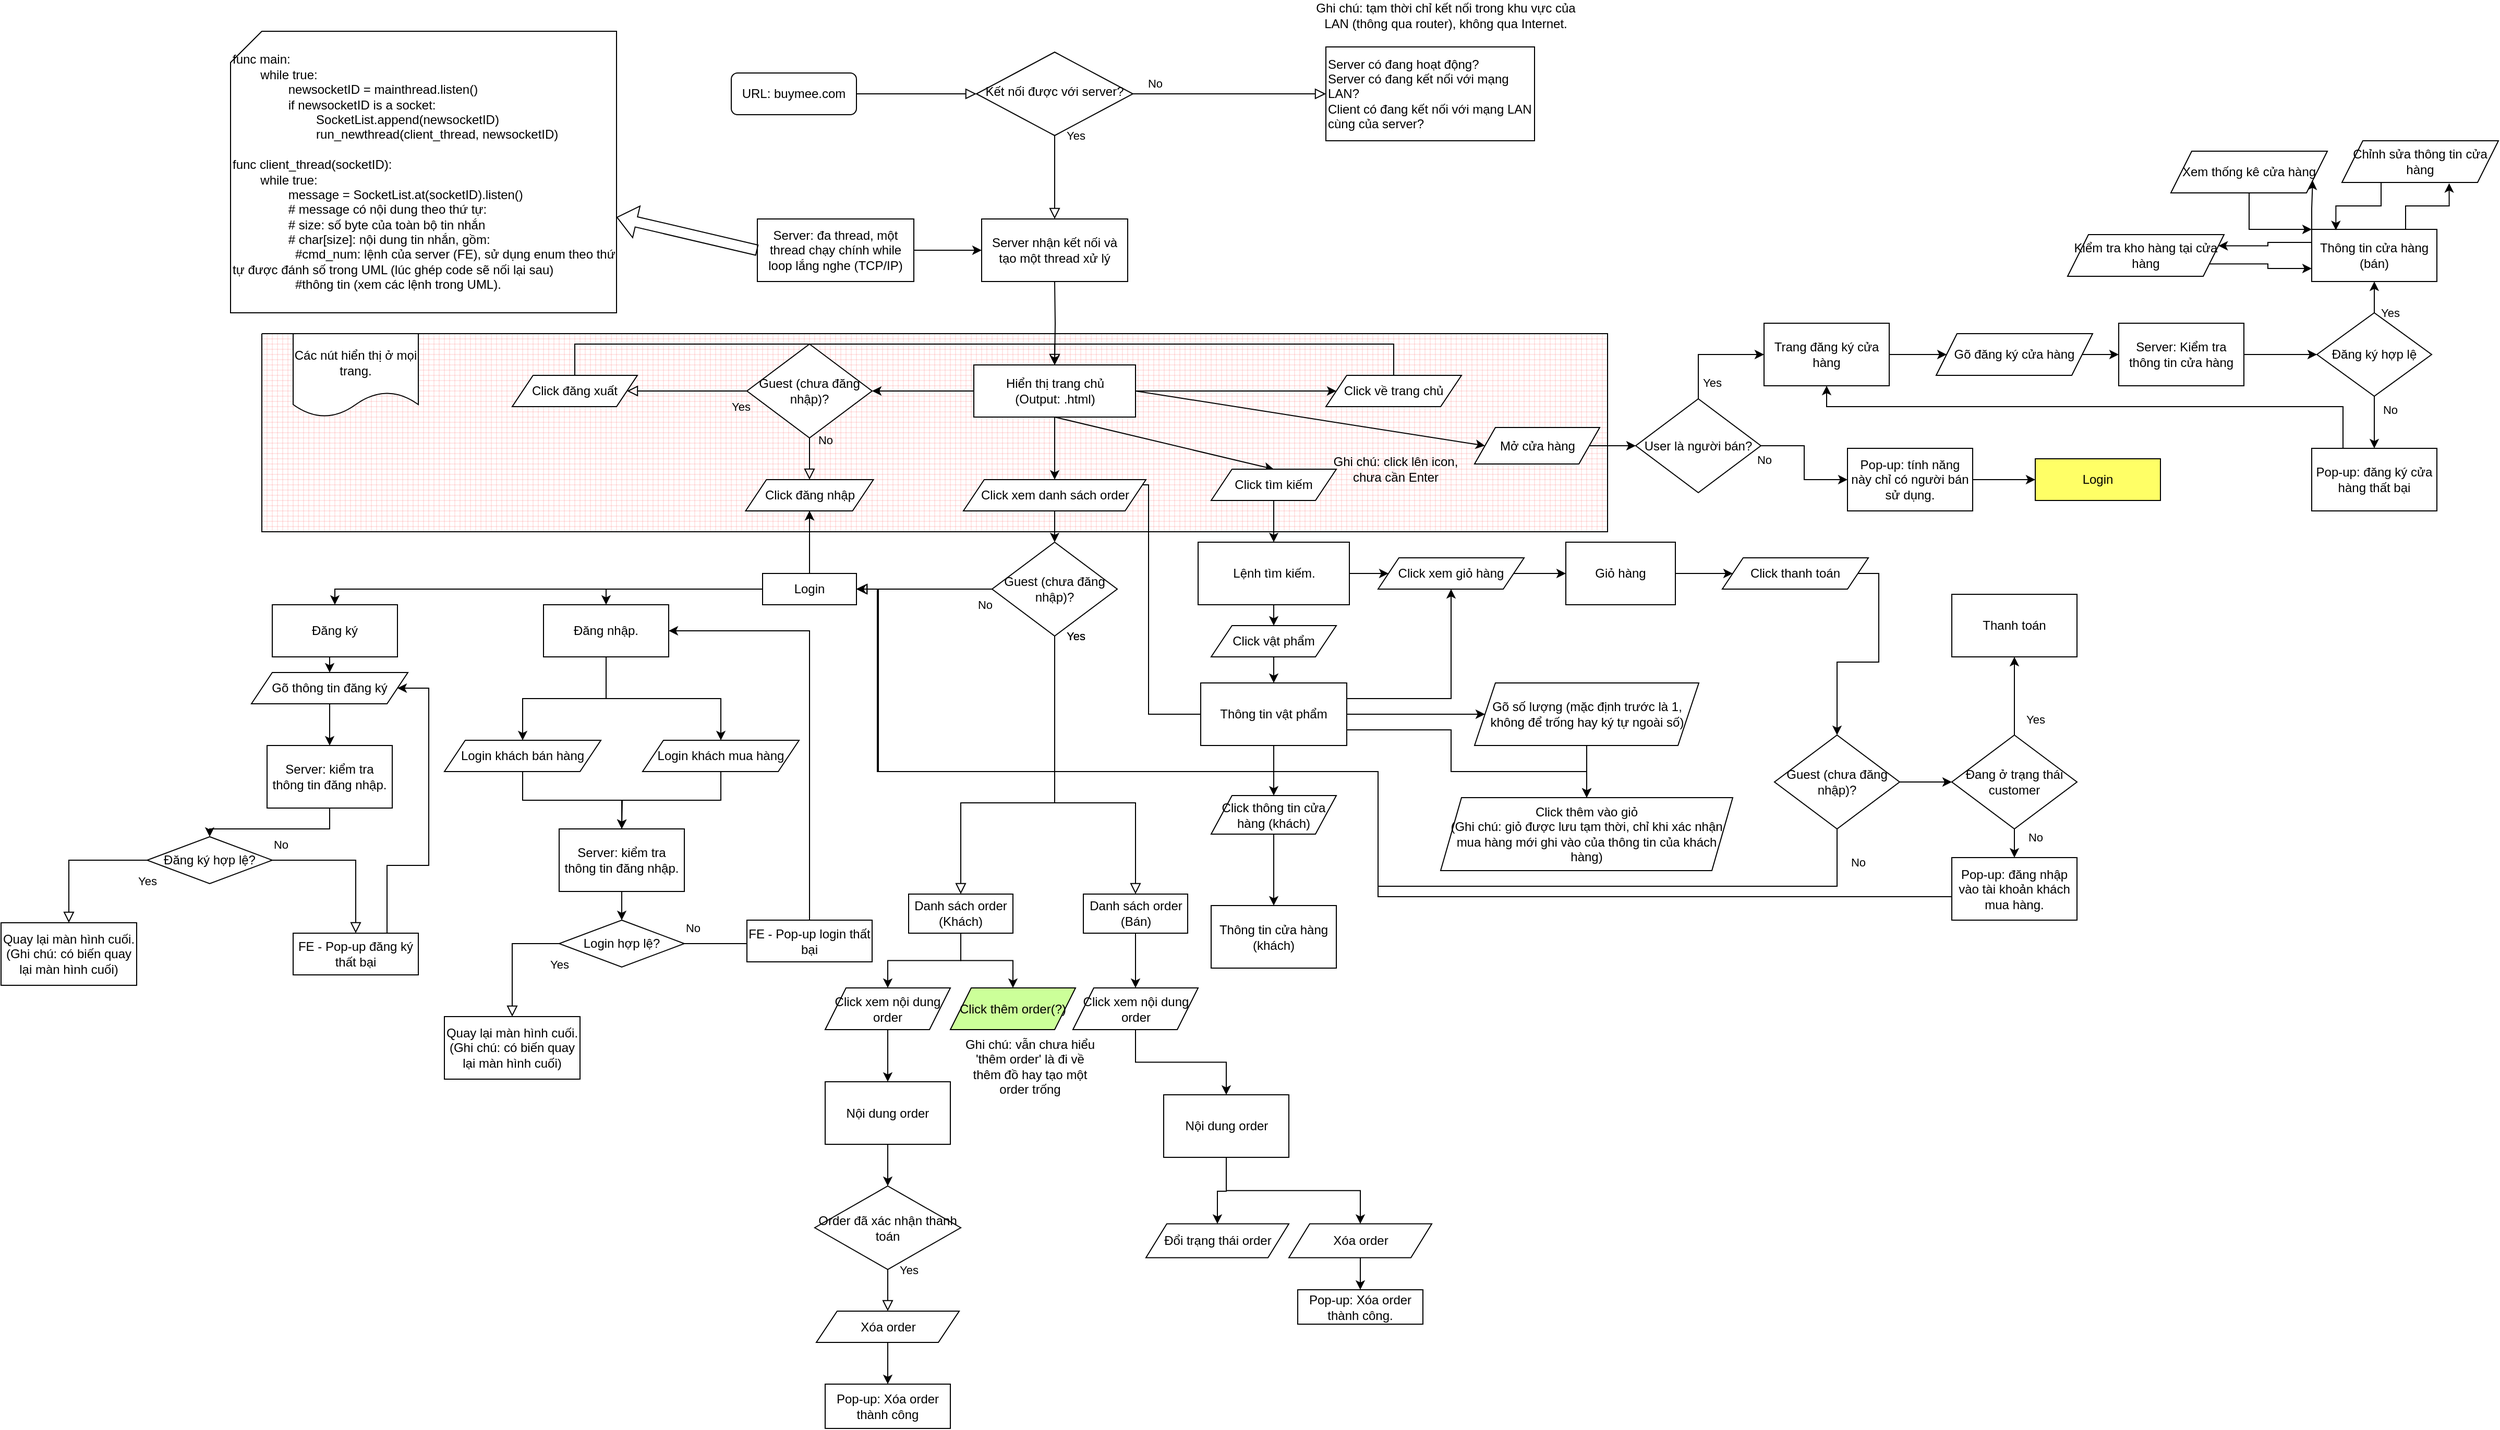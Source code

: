 <mxfile version="21.5.0" type="device">
  <diagram id="C5RBs43oDa-KdzZeNtuy" name="Project (Server-side rendering)">
    <mxGraphModel dx="1768" dy="1622" grid="1" gridSize="10" guides="1" tooltips="1" connect="1" arrows="1" fold="1" page="1" pageScale="1" pageWidth="827" pageHeight="1169" math="0" shadow="0">
      <root>
        <mxCell id="WIyWlLk6GJQsqaUBKTNV-0" />
        <mxCell id="WIyWlLk6GJQsqaUBKTNV-1" parent="WIyWlLk6GJQsqaUBKTNV-0" />
        <mxCell id="8VdCpqw6Dqc6OQHHu6PZ-32" value="" style="verticalLabelPosition=bottom;verticalAlign=top;html=1;shape=mxgraph.basic.patternFillRect;fillStyle=grid;step=5;fillStrokeWidth=0.1;fillStrokeColor=#ff0000;movable=0;resizable=0;rotatable=0;deletable=0;editable=0;locked=1;connectable=0;" parent="WIyWlLk6GJQsqaUBKTNV-1" vertex="1">
          <mxGeometry x="-490" y="160" width="1290" height="190" as="geometry" />
        </mxCell>
        <mxCell id="8VdCpqw6Dqc6OQHHu6PZ-38" value="Các nút hiển thị ở mọi trang." style="shape=document;whiteSpace=wrap;html=1;boundedLbl=1;rotation=0;direction=east;" parent="WIyWlLk6GJQsqaUBKTNV-1" vertex="1">
          <mxGeometry x="-460" y="160" width="120" height="80" as="geometry" />
        </mxCell>
        <mxCell id="6S7R1LXf0X3z3ujbFeZb-9" value="Click đăng nhập" style="shape=parallelogram;perimeter=parallelogramPerimeter;whiteSpace=wrap;html=1;fixedSize=1;" parent="WIyWlLk6GJQsqaUBKTNV-1" vertex="1">
          <mxGeometry x="-26.25" y="300" width="122.5" height="30" as="geometry" />
        </mxCell>
        <mxCell id="O2-hMlVbb9kDlJ42-0CS-7" style="edgeStyle=orthogonalEdgeStyle;rounded=0;orthogonalLoop=1;jettySize=auto;html=1;exitX=0.5;exitY=1;exitDx=0;exitDy=0;" edge="1" parent="WIyWlLk6GJQsqaUBKTNV-1" source="6S7R1LXf0X3z3ujbFeZb-9" target="6S7R1LXf0X3z3ujbFeZb-9">
          <mxGeometry relative="1" as="geometry" />
        </mxCell>
        <mxCell id="WIyWlLk6GJQsqaUBKTNV-2" value="" style="rounded=0;html=1;jettySize=auto;orthogonalLoop=1;fontSize=11;endArrow=block;endFill=0;endSize=8;strokeWidth=1;shadow=0;labelBackgroundColor=none;edgeStyle=orthogonalEdgeStyle;" parent="WIyWlLk6GJQsqaUBKTNV-1" source="WIyWlLk6GJQsqaUBKTNV-3" target="WIyWlLk6GJQsqaUBKTNV-6" edge="1">
          <mxGeometry relative="1" as="geometry" />
        </mxCell>
        <mxCell id="WIyWlLk6GJQsqaUBKTNV-3" value="URL: buymee.com" style="rounded=1;whiteSpace=wrap;html=1;fontSize=12;glass=0;strokeWidth=1;shadow=0;" parent="WIyWlLk6GJQsqaUBKTNV-1" vertex="1">
          <mxGeometry x="-40" y="-90" width="120" height="40" as="geometry" />
        </mxCell>
        <mxCell id="WIyWlLk6GJQsqaUBKTNV-4" value="Yes" style="rounded=0;html=1;jettySize=auto;orthogonalLoop=1;fontSize=11;endArrow=block;endFill=0;endSize=8;strokeWidth=1;shadow=0;labelBackgroundColor=none;edgeStyle=orthogonalEdgeStyle;entryX=0.5;entryY=0;entryDx=0;entryDy=0;" parent="WIyWlLk6GJQsqaUBKTNV-1" source="WIyWlLk6GJQsqaUBKTNV-6" edge="1" target="O2-hMlVbb9kDlJ42-0CS-1">
          <mxGeometry x="-1" y="20" relative="1" as="geometry">
            <mxPoint as="offset" />
            <mxPoint x="340" y="160" as="sourcePoint" />
            <mxPoint x="320" y="50" as="targetPoint" />
          </mxGeometry>
        </mxCell>
        <mxCell id="WIyWlLk6GJQsqaUBKTNV-5" value="No" style="edgeStyle=orthogonalEdgeStyle;rounded=0;html=1;jettySize=auto;orthogonalLoop=1;fontSize=11;endArrow=block;endFill=0;endSize=8;strokeWidth=1;shadow=0;labelBackgroundColor=none;entryX=0;entryY=0.5;entryDx=0;entryDy=0;" parent="WIyWlLk6GJQsqaUBKTNV-1" source="WIyWlLk6GJQsqaUBKTNV-6" target="6S7R1LXf0X3z3ujbFeZb-4" edge="1">
          <mxGeometry x="-0.778" y="10" relative="1" as="geometry">
            <mxPoint as="offset" />
            <mxPoint x="450" y="110" as="targetPoint" />
          </mxGeometry>
        </mxCell>
        <mxCell id="WIyWlLk6GJQsqaUBKTNV-6" value="Kết nối được với server?" style="rhombus;whiteSpace=wrap;html=1;shadow=0;fontFamily=Helvetica;fontSize=12;align=center;strokeWidth=1;spacing=6;spacingTop=-4;" parent="WIyWlLk6GJQsqaUBKTNV-1" vertex="1">
          <mxGeometry x="195" y="-110" width="150" height="80" as="geometry" />
        </mxCell>
        <mxCell id="8VdCpqw6Dqc6OQHHu6PZ-26" style="edgeStyle=orthogonalEdgeStyle;rounded=0;orthogonalLoop=1;jettySize=auto;html=1;exitX=0;exitY=0.5;exitDx=0;exitDy=0;entryX=1;entryY=0.5;entryDx=0;entryDy=0;" parent="WIyWlLk6GJQsqaUBKTNV-1" source="6S7R1LXf0X3z3ujbFeZb-8" target="8VdCpqw6Dqc6OQHHu6PZ-25" edge="1">
          <mxGeometry relative="1" as="geometry" />
        </mxCell>
        <mxCell id="6S7R1LXf0X3z3ujbFeZb-11" value="Click về trang chủ" style="shape=parallelogram;perimeter=parallelogramPerimeter;whiteSpace=wrap;html=1;fixedSize=1;" parent="WIyWlLk6GJQsqaUBKTNV-1" vertex="1">
          <mxGeometry x="530" y="200" width="130" height="30" as="geometry" />
        </mxCell>
        <mxCell id="6S7R1LXf0X3z3ujbFeZb-12" value="" style="endArrow=classic;html=1;rounded=0;exitX=0.5;exitY=1;exitDx=0;exitDy=0;entryX=0.5;entryY=0;entryDx=0;entryDy=0;" parent="WIyWlLk6GJQsqaUBKTNV-1" source="6S7R1LXf0X3z3ujbFeZb-8" target="6S7R1LXf0X3z3ujbFeZb-10" edge="1">
          <mxGeometry width="50" height="50" relative="1" as="geometry">
            <mxPoint x="460" y="250" as="sourcePoint" />
            <mxPoint x="510" y="200" as="targetPoint" />
          </mxGeometry>
        </mxCell>
        <mxCell id="6S7R1LXf0X3z3ujbFeZb-14" value="" style="endArrow=classic;html=1;rounded=0;" parent="WIyWlLk6GJQsqaUBKTNV-1" source="6S7R1LXf0X3z3ujbFeZb-8" target="6S7R1LXf0X3z3ujbFeZb-11" edge="1">
          <mxGeometry width="50" height="50" relative="1" as="geometry">
            <mxPoint x="270" y="238" as="sourcePoint" />
            <mxPoint x="120" y="270" as="targetPoint" />
          </mxGeometry>
        </mxCell>
        <mxCell id="8VdCpqw6Dqc6OQHHu6PZ-18" style="edgeStyle=orthogonalEdgeStyle;rounded=0;orthogonalLoop=1;jettySize=auto;html=1;exitX=1;exitY=0.5;exitDx=0;exitDy=0;entryX=0;entryY=0.5;entryDx=0;entryDy=0;" parent="WIyWlLk6GJQsqaUBKTNV-1" source="6S7R1LXf0X3z3ujbFeZb-15" target="8VdCpqw6Dqc6OQHHu6PZ-17" edge="1">
          <mxGeometry relative="1" as="geometry" />
        </mxCell>
        <mxCell id="6S7R1LXf0X3z3ujbFeZb-15" value="Lệnh tìm kiếm." style="rounded=0;whiteSpace=wrap;html=1;" parent="WIyWlLk6GJQsqaUBKTNV-1" vertex="1">
          <mxGeometry x="407.5" y="360" width="145" height="60" as="geometry" />
        </mxCell>
        <mxCell id="6S7R1LXf0X3z3ujbFeZb-16" value="" style="endArrow=classic;html=1;rounded=0;entryX=0.5;entryY=0;entryDx=0;entryDy=0;exitX=0.5;exitY=1;exitDx=0;exitDy=0;" parent="WIyWlLk6GJQsqaUBKTNV-1" source="6S7R1LXf0X3z3ujbFeZb-10" target="6S7R1LXf0X3z3ujbFeZb-15" edge="1">
          <mxGeometry width="50" height="50" relative="1" as="geometry">
            <mxPoint x="190" y="330" as="sourcePoint" />
            <mxPoint x="240" y="280" as="targetPoint" />
          </mxGeometry>
        </mxCell>
        <mxCell id="6S7R1LXf0X3z3ujbFeZb-20" value="Click vật phẩm" style="shape=parallelogram;perimeter=parallelogramPerimeter;whiteSpace=wrap;html=1;fixedSize=1;" parent="WIyWlLk6GJQsqaUBKTNV-1" vertex="1">
          <mxGeometry x="420" y="440" width="120" height="30" as="geometry" />
        </mxCell>
        <mxCell id="6S7R1LXf0X3z3ujbFeZb-21" value="" style="endArrow=classic;html=1;rounded=0;entryX=0.5;entryY=0;entryDx=0;entryDy=0;exitX=0.5;exitY=1;exitDx=0;exitDy=0;" parent="WIyWlLk6GJQsqaUBKTNV-1" source="6S7R1LXf0X3z3ujbFeZb-15" target="6S7R1LXf0X3z3ujbFeZb-20" edge="1">
          <mxGeometry width="50" height="50" relative="1" as="geometry">
            <mxPoint x="330" y="360" as="sourcePoint" />
            <mxPoint x="295" y="430" as="targetPoint" />
          </mxGeometry>
        </mxCell>
        <mxCell id="8VdCpqw6Dqc6OQHHu6PZ-12" style="edgeStyle=orthogonalEdgeStyle;rounded=0;orthogonalLoop=1;jettySize=auto;html=1;exitX=0;exitY=0.5;exitDx=0;exitDy=0;entryX=1;entryY=0.5;entryDx=0;entryDy=0;" parent="WIyWlLk6GJQsqaUBKTNV-1" source="6S7R1LXf0X3z3ujbFeZb-22" target="6S7R1LXf0X3z3ujbFeZb-40" edge="1">
          <mxGeometry relative="1" as="geometry">
            <mxPoint x="360" y="300" as="targetPoint" />
            <Array as="points">
              <mxPoint x="360" y="525" />
              <mxPoint x="360" y="305" />
            </Array>
          </mxGeometry>
        </mxCell>
        <mxCell id="8VdCpqw6Dqc6OQHHu6PZ-20" style="edgeStyle=orthogonalEdgeStyle;rounded=0;orthogonalLoop=1;jettySize=auto;html=1;exitX=1;exitY=0.25;exitDx=0;exitDy=0;" parent="WIyWlLk6GJQsqaUBKTNV-1" source="6S7R1LXf0X3z3ujbFeZb-22" target="8VdCpqw6Dqc6OQHHu6PZ-17" edge="1">
          <mxGeometry relative="1" as="geometry" />
        </mxCell>
        <mxCell id="8VdCpqw6Dqc6OQHHu6PZ-21" style="edgeStyle=orthogonalEdgeStyle;rounded=0;orthogonalLoop=1;jettySize=auto;html=1;exitX=1;exitY=0.75;exitDx=0;exitDy=0;entryX=0.5;entryY=0;entryDx=0;entryDy=0;" parent="WIyWlLk6GJQsqaUBKTNV-1" source="6S7R1LXf0X3z3ujbFeZb-22" target="6S7R1LXf0X3z3ujbFeZb-24" edge="1">
          <mxGeometry relative="1" as="geometry">
            <Array as="points">
              <mxPoint x="650" y="540" />
              <mxPoint x="650" y="580" />
              <mxPoint x="780" y="580" />
            </Array>
          </mxGeometry>
        </mxCell>
        <mxCell id="O2-hMlVbb9kDlJ42-0CS-127" style="edgeStyle=orthogonalEdgeStyle;rounded=0;orthogonalLoop=1;jettySize=auto;html=1;exitX=0.5;exitY=1;exitDx=0;exitDy=0;entryX=0.5;entryY=0;entryDx=0;entryDy=0;" edge="1" parent="WIyWlLk6GJQsqaUBKTNV-1" source="6S7R1LXf0X3z3ujbFeZb-22" target="O2-hMlVbb9kDlJ42-0CS-126">
          <mxGeometry relative="1" as="geometry" />
        </mxCell>
        <mxCell id="6S7R1LXf0X3z3ujbFeZb-22" value="Thông tin vật phẩm" style="rounded=0;whiteSpace=wrap;html=1;" parent="WIyWlLk6GJQsqaUBKTNV-1" vertex="1">
          <mxGeometry x="410" y="495" width="140" height="60" as="geometry" />
        </mxCell>
        <mxCell id="6S7R1LXf0X3z3ujbFeZb-23" value="" style="endArrow=classic;html=1;rounded=0;" parent="WIyWlLk6GJQsqaUBKTNV-1" source="6S7R1LXf0X3z3ujbFeZb-20" target="6S7R1LXf0X3z3ujbFeZb-22" edge="1">
          <mxGeometry width="50" height="50" relative="1" as="geometry">
            <mxPoint x="320" y="620" as="sourcePoint" />
            <mxPoint x="370" y="570" as="targetPoint" />
          </mxGeometry>
        </mxCell>
        <mxCell id="6S7R1LXf0X3z3ujbFeZb-24" value="Click thêm vào giỏ&lt;br&gt;(Ghi chú: giỏ được lưu tạm thời, chỉ khi xác nhận mua hàng mới ghi vào của thông tin của khách hàng)" style="shape=parallelogram;perimeter=parallelogramPerimeter;whiteSpace=wrap;html=1;fixedSize=1;" parent="WIyWlLk6GJQsqaUBKTNV-1" vertex="1">
          <mxGeometry x="640" y="605" width="280" height="70" as="geometry" />
        </mxCell>
        <mxCell id="6S7R1LXf0X3z3ujbFeZb-28" value="Gõ số lượng (mặc định trước là 1, không để trống hay ký tự ngoài số)" style="shape=parallelogram;perimeter=parallelogramPerimeter;whiteSpace=wrap;html=1;fixedSize=1;" parent="WIyWlLk6GJQsqaUBKTNV-1" vertex="1">
          <mxGeometry x="672.5" y="495" width="215" height="60" as="geometry" />
        </mxCell>
        <mxCell id="6S7R1LXf0X3z3ujbFeZb-29" value="" style="endArrow=classic;html=1;rounded=0;" parent="WIyWlLk6GJQsqaUBKTNV-1" source="6S7R1LXf0X3z3ujbFeZb-22" target="6S7R1LXf0X3z3ujbFeZb-28" edge="1">
          <mxGeometry width="50" height="50" relative="1" as="geometry">
            <mxPoint x="450" y="470" as="sourcePoint" />
            <mxPoint x="500" y="420" as="targetPoint" />
          </mxGeometry>
        </mxCell>
        <mxCell id="6S7R1LXf0X3z3ujbFeZb-30" value="" style="endArrow=classic;html=1;rounded=0;" parent="WIyWlLk6GJQsqaUBKTNV-1" source="6S7R1LXf0X3z3ujbFeZb-28" target="6S7R1LXf0X3z3ujbFeZb-24" edge="1">
          <mxGeometry width="50" height="50" relative="1" as="geometry">
            <mxPoint x="720" y="580" as="sourcePoint" />
            <mxPoint x="770" y="530" as="targetPoint" />
          </mxGeometry>
        </mxCell>
        <mxCell id="O2-hMlVbb9kDlJ42-0CS-90" style="edgeStyle=orthogonalEdgeStyle;rounded=0;orthogonalLoop=1;jettySize=auto;html=1;exitX=1;exitY=0.5;exitDx=0;exitDy=0;entryX=0;entryY=0.5;entryDx=0;entryDy=0;" edge="1" parent="WIyWlLk6GJQsqaUBKTNV-1" source="6S7R1LXf0X3z3ujbFeZb-31" target="O2-hMlVbb9kDlJ42-0CS-89">
          <mxGeometry relative="1" as="geometry" />
        </mxCell>
        <mxCell id="6S7R1LXf0X3z3ujbFeZb-31" value="Guest (chưa đăng nhập)?" style="rhombus;whiteSpace=wrap;html=1;" parent="WIyWlLk6GJQsqaUBKTNV-1" vertex="1">
          <mxGeometry x="960" y="545" width="120" height="90" as="geometry" />
        </mxCell>
        <mxCell id="6S7R1LXf0X3z3ujbFeZb-33" value="No" style="edgeStyle=orthogonalEdgeStyle;rounded=0;html=1;jettySize=auto;orthogonalLoop=1;fontSize=11;endArrow=block;endFill=0;endSize=8;strokeWidth=1;shadow=0;labelBackgroundColor=none;exitX=0.5;exitY=1;exitDx=0;exitDy=0;entryX=1;entryY=0.5;entryDx=0;entryDy=0;" parent="WIyWlLk6GJQsqaUBKTNV-1" source="6S7R1LXf0X3z3ujbFeZb-31" target="6S7R1LXf0X3z3ujbFeZb-34" edge="1">
          <mxGeometry x="-0.95" y="20" relative="1" as="geometry">
            <mxPoint as="offset" />
            <mxPoint x="490" y="700" as="sourcePoint" />
            <mxPoint x="60" y="410" as="targetPoint" />
            <Array as="points">
              <mxPoint x="1020" y="690" />
              <mxPoint x="580" y="690" />
              <mxPoint x="580" y="580" />
              <mxPoint x="101" y="580" />
              <mxPoint x="101" y="405" />
            </Array>
          </mxGeometry>
        </mxCell>
        <mxCell id="O2-hMlVbb9kDlJ42-0CS-11" style="edgeStyle=orthogonalEdgeStyle;rounded=0;orthogonalLoop=1;jettySize=auto;html=1;exitX=0;exitY=0.5;exitDx=0;exitDy=0;entryX=0.5;entryY=0;entryDx=0;entryDy=0;" edge="1" parent="WIyWlLk6GJQsqaUBKTNV-1" source="6S7R1LXf0X3z3ujbFeZb-34" target="O2-hMlVbb9kDlJ42-0CS-24">
          <mxGeometry relative="1" as="geometry">
            <mxPoint x="-417" y="420" as="targetPoint" />
            <Array as="points">
              <mxPoint x="-420" y="405" />
            </Array>
          </mxGeometry>
        </mxCell>
        <mxCell id="O2-hMlVbb9kDlJ42-0CS-22" style="edgeStyle=orthogonalEdgeStyle;rounded=0;orthogonalLoop=1;jettySize=auto;html=1;exitX=0.5;exitY=0;exitDx=0;exitDy=0;entryX=0.5;entryY=1;entryDx=0;entryDy=0;" edge="1" parent="WIyWlLk6GJQsqaUBKTNV-1" source="6S7R1LXf0X3z3ujbFeZb-34" target="6S7R1LXf0X3z3ujbFeZb-9">
          <mxGeometry relative="1" as="geometry" />
        </mxCell>
        <mxCell id="O2-hMlVbb9kDlJ42-0CS-28" style="edgeStyle=orthogonalEdgeStyle;rounded=0;orthogonalLoop=1;jettySize=auto;html=1;exitX=0;exitY=0.5;exitDx=0;exitDy=0;entryX=0.5;entryY=0;entryDx=0;entryDy=0;" edge="1" parent="WIyWlLk6GJQsqaUBKTNV-1" source="6S7R1LXf0X3z3ujbFeZb-34" target="O2-hMlVbb9kDlJ42-0CS-26">
          <mxGeometry relative="1" as="geometry">
            <Array as="points">
              <mxPoint x="-160" y="405" />
            </Array>
          </mxGeometry>
        </mxCell>
        <mxCell id="6S7R1LXf0X3z3ujbFeZb-34" value="Login" style="rounded=0;whiteSpace=wrap;html=1;" parent="WIyWlLk6GJQsqaUBKTNV-1" vertex="1">
          <mxGeometry x="-10" y="390" width="90" height="30" as="geometry" />
        </mxCell>
        <mxCell id="6S7R1LXf0X3z3ujbFeZb-44" value="Guest (chưa đăng nhập)?" style="rhombus;whiteSpace=wrap;html=1;" parent="WIyWlLk6GJQsqaUBKTNV-1" vertex="1">
          <mxGeometry x="210" y="360" width="120" height="90" as="geometry" />
        </mxCell>
        <mxCell id="6S7R1LXf0X3z3ujbFeZb-45" value="" style="endArrow=classic;html=1;rounded=0;" parent="WIyWlLk6GJQsqaUBKTNV-1" source="6S7R1LXf0X3z3ujbFeZb-40" target="6S7R1LXf0X3z3ujbFeZb-44" edge="1">
          <mxGeometry width="50" height="50" relative="1" as="geometry">
            <mxPoint x="317" y="240" as="sourcePoint" />
            <mxPoint x="240" y="330" as="targetPoint" />
          </mxGeometry>
        </mxCell>
        <mxCell id="6S7R1LXf0X3z3ujbFeZb-46" value="No" style="edgeStyle=orthogonalEdgeStyle;rounded=0;html=1;jettySize=auto;orthogonalLoop=1;fontSize=11;endArrow=block;endFill=0;endSize=8;strokeWidth=1;shadow=0;labelBackgroundColor=none;exitX=0;exitY=0.5;exitDx=0;exitDy=0;entryX=1;entryY=0.5;entryDx=0;entryDy=0;" parent="WIyWlLk6GJQsqaUBKTNV-1" source="6S7R1LXf0X3z3ujbFeZb-44" target="6S7R1LXf0X3z3ujbFeZb-34" edge="1">
          <mxGeometry x="-0.895" y="15" relative="1" as="geometry">
            <mxPoint as="offset" />
            <mxPoint x="640" y="640" as="sourcePoint" />
            <mxPoint x="70" y="415" as="targetPoint" />
            <Array as="points">
              <mxPoint x="210" y="405" />
            </Array>
          </mxGeometry>
        </mxCell>
        <mxCell id="6S7R1LXf0X3z3ujbFeZb-47" value="" style="group" parent="WIyWlLk6GJQsqaUBKTNV-1" vertex="1" connectable="0">
          <mxGeometry x="420" y="270" width="240" height="50" as="geometry" />
        </mxCell>
        <mxCell id="6S7R1LXf0X3z3ujbFeZb-10" value="Click tìm kiếm" style="shape=parallelogram;perimeter=parallelogramPerimeter;whiteSpace=wrap;html=1;fixedSize=1;" parent="6S7R1LXf0X3z3ujbFeZb-47" vertex="1">
          <mxGeometry y="20" width="120" height="30" as="geometry" />
        </mxCell>
        <mxCell id="6S7R1LXf0X3z3ujbFeZb-18" value="Ghi chú: click lên icon, chưa cần Enter" style="text;html=1;strokeColor=none;fillColor=none;align=center;verticalAlign=middle;whiteSpace=wrap;rounded=0;" parent="6S7R1LXf0X3z3ujbFeZb-47" vertex="1">
          <mxGeometry x="114" width="126" height="40" as="geometry" />
        </mxCell>
        <mxCell id="6S7R1LXf0X3z3ujbFeZb-48" value="Yes" style="rounded=0;html=1;jettySize=auto;orthogonalLoop=1;fontSize=11;endArrow=block;endFill=0;endSize=8;strokeWidth=1;shadow=0;labelBackgroundColor=none;edgeStyle=orthogonalEdgeStyle;exitX=0.5;exitY=1;exitDx=0;exitDy=0;entryX=0.5;entryY=0;entryDx=0;entryDy=0;" parent="WIyWlLk6GJQsqaUBKTNV-1" source="6S7R1LXf0X3z3ujbFeZb-44" target="6S7R1LXf0X3z3ujbFeZb-51" edge="1">
          <mxGeometry x="-1" y="20" relative="1" as="geometry">
            <mxPoint as="offset" />
            <mxPoint x="255" y="627.5" as="sourcePoint" />
            <mxPoint x="105" y="632.5" as="targetPoint" />
            <Array as="points">
              <mxPoint x="270" y="610" />
              <mxPoint x="180" y="610" />
            </Array>
          </mxGeometry>
        </mxCell>
        <mxCell id="O2-hMlVbb9kDlJ42-0CS-37" style="edgeStyle=orthogonalEdgeStyle;rounded=0;orthogonalLoop=1;jettySize=auto;html=1;exitX=0.5;exitY=1;exitDx=0;exitDy=0;entryX=0.5;entryY=0;entryDx=0;entryDy=0;" edge="1" parent="WIyWlLk6GJQsqaUBKTNV-1" source="6S7R1LXf0X3z3ujbFeZb-51" target="O2-hMlVbb9kDlJ42-0CS-36">
          <mxGeometry relative="1" as="geometry" />
        </mxCell>
        <mxCell id="O2-hMlVbb9kDlJ42-0CS-63" style="edgeStyle=orthogonalEdgeStyle;rounded=0;orthogonalLoop=1;jettySize=auto;html=1;exitX=0.5;exitY=1;exitDx=0;exitDy=0;entryX=0.5;entryY=0;entryDx=0;entryDy=0;" edge="1" parent="WIyWlLk6GJQsqaUBKTNV-1" source="6S7R1LXf0X3z3ujbFeZb-51" target="O2-hMlVbb9kDlJ42-0CS-62">
          <mxGeometry relative="1" as="geometry" />
        </mxCell>
        <mxCell id="6S7R1LXf0X3z3ujbFeZb-51" value="Danh sách order (Khách)" style="rounded=0;whiteSpace=wrap;html=1;" parent="WIyWlLk6GJQsqaUBKTNV-1" vertex="1">
          <mxGeometry x="130" y="697.5" width="100" height="37.5" as="geometry" />
        </mxCell>
        <mxCell id="6S7R1LXf0X3z3ujbFeZb-53" value="" style="rounded=0;html=1;jettySize=auto;orthogonalLoop=1;fontSize=11;endArrow=block;endFill=0;endSize=8;strokeWidth=1;shadow=0;labelBackgroundColor=none;edgeStyle=orthogonalEdgeStyle;exitX=0.5;exitY=0;exitDx=0;exitDy=0;" parent="WIyWlLk6GJQsqaUBKTNV-1" source="6S7R1LXf0X3z3ujbFeZb-11" target="6S7R1LXf0X3z3ujbFeZb-8" edge="1">
          <mxGeometry relative="1" as="geometry">
            <mxPoint x="590" y="180" as="sourcePoint" />
            <mxPoint x="280" y="120" as="targetPoint" />
            <Array as="points">
              <mxPoint x="595" y="170" />
              <mxPoint x="270" y="170" />
            </Array>
          </mxGeometry>
        </mxCell>
        <mxCell id="8VdCpqw6Dqc6OQHHu6PZ-14" style="edgeStyle=orthogonalEdgeStyle;rounded=0;orthogonalLoop=1;jettySize=auto;html=1;exitX=0.5;exitY=1;exitDx=0;exitDy=0;entryX=0.5;entryY=0;entryDx=0;entryDy=0;" parent="WIyWlLk6GJQsqaUBKTNV-1" source="6S7R1LXf0X3z3ujbFeZb-54" target="8VdCpqw6Dqc6OQHHu6PZ-13" edge="1">
          <mxGeometry relative="1" as="geometry" />
        </mxCell>
        <mxCell id="6S7R1LXf0X3z3ujbFeZb-54" value="Login khách mua hàng" style="shape=parallelogram;perimeter=parallelogramPerimeter;whiteSpace=wrap;html=1;fixedSize=1;" parent="WIyWlLk6GJQsqaUBKTNV-1" vertex="1">
          <mxGeometry x="-125" y="550" width="150" height="30" as="geometry" />
        </mxCell>
        <mxCell id="8VdCpqw6Dqc6OQHHu6PZ-15" style="edgeStyle=orthogonalEdgeStyle;rounded=0;orthogonalLoop=1;jettySize=auto;html=1;exitX=0.5;exitY=1;exitDx=0;exitDy=0;" parent="WIyWlLk6GJQsqaUBKTNV-1" source="6S7R1LXf0X3z3ujbFeZb-55" edge="1">
          <mxGeometry relative="1" as="geometry">
            <mxPoint x="-145" y="635" as="targetPoint" />
          </mxGeometry>
        </mxCell>
        <mxCell id="6S7R1LXf0X3z3ujbFeZb-55" value="Login khách bán hàng" style="shape=parallelogram;perimeter=parallelogramPerimeter;whiteSpace=wrap;html=1;fixedSize=1;" parent="WIyWlLk6GJQsqaUBKTNV-1" vertex="1">
          <mxGeometry x="-315" y="550" width="150" height="30" as="geometry" />
        </mxCell>
        <mxCell id="6S7R1LXf0X3z3ujbFeZb-58" value="Login hợp lệ?" style="rhombus;whiteSpace=wrap;html=1;" parent="WIyWlLk6GJQsqaUBKTNV-1" vertex="1">
          <mxGeometry x="-205" y="722.5" width="120" height="45" as="geometry" />
        </mxCell>
        <mxCell id="8VdCpqw6Dqc6OQHHu6PZ-0" value="No" style="edgeStyle=orthogonalEdgeStyle;rounded=0;html=1;jettySize=auto;orthogonalLoop=1;fontSize=11;endArrow=block;endFill=0;endSize=8;strokeWidth=1;shadow=0;labelBackgroundColor=none;exitX=1;exitY=0.5;exitDx=0;exitDy=0;entryX=0.5;entryY=0;entryDx=0;entryDy=0;" parent="WIyWlLk6GJQsqaUBKTNV-1" source="6S7R1LXf0X3z3ujbFeZb-58" target="8VdCpqw6Dqc6OQHHu6PZ-1" edge="1">
          <mxGeometry x="-0.895" y="15" relative="1" as="geometry">
            <mxPoint as="offset" />
            <mxPoint x="5" y="745" as="sourcePoint" />
            <mxPoint x="15" y="725" as="targetPoint" />
            <Array as="points">
              <mxPoint x="35" y="745" />
            </Array>
          </mxGeometry>
        </mxCell>
        <mxCell id="8VdCpqw6Dqc6OQHHu6PZ-1" value="FE - Pop-up login thất bại" style="rounded=0;whiteSpace=wrap;html=1;" parent="WIyWlLk6GJQsqaUBKTNV-1" vertex="1">
          <mxGeometry x="-25" y="722.5" width="120" height="40" as="geometry" />
        </mxCell>
        <mxCell id="8VdCpqw6Dqc6OQHHu6PZ-5" value="Yes" style="rounded=0;html=1;jettySize=auto;orthogonalLoop=1;fontSize=11;endArrow=block;endFill=0;endSize=8;strokeWidth=1;shadow=0;labelBackgroundColor=none;edgeStyle=orthogonalEdgeStyle;exitX=0;exitY=0.5;exitDx=0;exitDy=0;entryX=0.5;entryY=0;entryDx=0;entryDy=0;" parent="WIyWlLk6GJQsqaUBKTNV-1" source="6S7R1LXf0X3z3ujbFeZb-58" target="8VdCpqw6Dqc6OQHHu6PZ-6" edge="1">
          <mxGeometry x="-1" y="20" relative="1" as="geometry">
            <mxPoint as="offset" />
            <mxPoint x="-195" y="575" as="sourcePoint" />
            <mxPoint x="-195" y="695" as="targetPoint" />
            <Array as="points">
              <mxPoint x="-250" y="745" />
            </Array>
          </mxGeometry>
        </mxCell>
        <mxCell id="8VdCpqw6Dqc6OQHHu6PZ-6" value="Quay lại màn hình cuối. (Ghi chú: có biến quay lại màn hình cuối)" style="rounded=0;whiteSpace=wrap;html=1;" parent="WIyWlLk6GJQsqaUBKTNV-1" vertex="1">
          <mxGeometry x="-315" y="815" width="130" height="60" as="geometry" />
        </mxCell>
        <mxCell id="8VdCpqw6Dqc6OQHHu6PZ-16" style="edgeStyle=orthogonalEdgeStyle;rounded=0;orthogonalLoop=1;jettySize=auto;html=1;exitX=0.5;exitY=1;exitDx=0;exitDy=0;entryX=0.5;entryY=0;entryDx=0;entryDy=0;" parent="WIyWlLk6GJQsqaUBKTNV-1" source="8VdCpqw6Dqc6OQHHu6PZ-13" target="6S7R1LXf0X3z3ujbFeZb-58" edge="1">
          <mxGeometry relative="1" as="geometry" />
        </mxCell>
        <mxCell id="8VdCpqw6Dqc6OQHHu6PZ-13" value="Server: kiểm tra thông tin đăng nhập." style="rounded=0;whiteSpace=wrap;html=1;" parent="WIyWlLk6GJQsqaUBKTNV-1" vertex="1">
          <mxGeometry x="-205" y="635" width="120" height="60" as="geometry" />
        </mxCell>
        <mxCell id="8VdCpqw6Dqc6OQHHu6PZ-23" style="edgeStyle=orthogonalEdgeStyle;rounded=0;orthogonalLoop=1;jettySize=auto;html=1;exitX=1;exitY=0.5;exitDx=0;exitDy=0;entryX=0;entryY=0.5;entryDx=0;entryDy=0;" parent="WIyWlLk6GJQsqaUBKTNV-1" source="8VdCpqw6Dqc6OQHHu6PZ-17" target="8VdCpqw6Dqc6OQHHu6PZ-22" edge="1">
          <mxGeometry relative="1" as="geometry" />
        </mxCell>
        <mxCell id="8VdCpqw6Dqc6OQHHu6PZ-17" value="Click xem giỏ hàng" style="shape=parallelogram;perimeter=parallelogramPerimeter;whiteSpace=wrap;html=1;fixedSize=1;" parent="WIyWlLk6GJQsqaUBKTNV-1" vertex="1">
          <mxGeometry x="580" y="375" width="140" height="30" as="geometry" />
        </mxCell>
        <mxCell id="O2-hMlVbb9kDlJ42-0CS-33" style="edgeStyle=orthogonalEdgeStyle;rounded=0;orthogonalLoop=1;jettySize=auto;html=1;exitX=1;exitY=0.5;exitDx=0;exitDy=0;" edge="1" parent="WIyWlLk6GJQsqaUBKTNV-1" source="8VdCpqw6Dqc6OQHHu6PZ-22" target="O2-hMlVbb9kDlJ42-0CS-32">
          <mxGeometry relative="1" as="geometry" />
        </mxCell>
        <mxCell id="8VdCpqw6Dqc6OQHHu6PZ-22" value="Giỏ hàng" style="rounded=0;whiteSpace=wrap;html=1;" parent="WIyWlLk6GJQsqaUBKTNV-1" vertex="1">
          <mxGeometry x="760" y="360" width="105" height="60" as="geometry" />
        </mxCell>
        <mxCell id="8VdCpqw6Dqc6OQHHu6PZ-25" value="Guest (chưa đăng nhập)?" style="rhombus;whiteSpace=wrap;html=1;" parent="WIyWlLk6GJQsqaUBKTNV-1" vertex="1">
          <mxGeometry x="-25" y="170" width="120" height="90" as="geometry" />
        </mxCell>
        <mxCell id="8VdCpqw6Dqc6OQHHu6PZ-27" value="No" style="edgeStyle=orthogonalEdgeStyle;rounded=0;html=1;jettySize=auto;orthogonalLoop=1;fontSize=11;endArrow=block;endFill=0;endSize=8;strokeWidth=1;shadow=0;labelBackgroundColor=none;exitX=0.5;exitY=1;exitDx=0;exitDy=0;entryX=0.5;entryY=0;entryDx=0;entryDy=0;" parent="WIyWlLk6GJQsqaUBKTNV-1" source="8VdCpqw6Dqc6OQHHu6PZ-25" target="6S7R1LXf0X3z3ujbFeZb-9" edge="1">
          <mxGeometry x="-0.895" y="15" relative="1" as="geometry">
            <mxPoint as="offset" />
            <mxPoint x="220" y="415" as="sourcePoint" />
            <mxPoint x="90" y="415" as="targetPoint" />
            <Array as="points">
              <mxPoint x="35" y="280" />
              <mxPoint x="35" y="280" />
            </Array>
          </mxGeometry>
        </mxCell>
        <mxCell id="8VdCpqw6Dqc6OQHHu6PZ-28" value="Yes" style="edgeStyle=orthogonalEdgeStyle;rounded=0;html=1;jettySize=auto;orthogonalLoop=1;fontSize=11;endArrow=block;endFill=0;endSize=8;strokeWidth=1;shadow=0;labelBackgroundColor=none;exitX=0;exitY=0.5;exitDx=0;exitDy=0;entryX=1;entryY=0.5;entryDx=0;entryDy=0;" parent="WIyWlLk6GJQsqaUBKTNV-1" source="8VdCpqw6Dqc6OQHHu6PZ-25" target="8VdCpqw6Dqc6OQHHu6PZ-29" edge="1">
          <mxGeometry x="-0.895" y="15" relative="1" as="geometry">
            <mxPoint as="offset" />
            <mxPoint x="-55" y="220" as="sourcePoint" />
            <mxPoint x="-55" y="250" as="targetPoint" />
            <Array as="points">
              <mxPoint x="-50" y="215" />
              <mxPoint x="-50" y="215" />
            </Array>
          </mxGeometry>
        </mxCell>
        <mxCell id="8VdCpqw6Dqc6OQHHu6PZ-40" style="edgeStyle=orthogonalEdgeStyle;rounded=0;orthogonalLoop=1;jettySize=auto;html=1;exitX=0.5;exitY=0;exitDx=0;exitDy=0;entryX=0.5;entryY=0;entryDx=0;entryDy=0;" parent="WIyWlLk6GJQsqaUBKTNV-1" source="8VdCpqw6Dqc6OQHHu6PZ-29" target="6S7R1LXf0X3z3ujbFeZb-8" edge="1">
          <mxGeometry relative="1" as="geometry">
            <mxPoint x="319" y="200" as="targetPoint" />
            <Array as="points">
              <mxPoint x="-190" y="170" />
              <mxPoint x="270" y="170" />
            </Array>
          </mxGeometry>
        </mxCell>
        <mxCell id="8VdCpqw6Dqc6OQHHu6PZ-29" value="Click đăng xuất" style="shape=parallelogram;perimeter=parallelogramPerimeter;whiteSpace=wrap;html=1;fixedSize=1;" parent="WIyWlLk6GJQsqaUBKTNV-1" vertex="1">
          <mxGeometry x="-250" y="200" width="120" height="30" as="geometry" />
        </mxCell>
        <mxCell id="Ki1Jrka_W-PRbo3_lZc7-0" value="" style="group" parent="WIyWlLk6GJQsqaUBKTNV-1" vertex="1" connectable="0">
          <mxGeometry x="510" y="-160" width="270" height="135" as="geometry" />
        </mxCell>
        <mxCell id="6S7R1LXf0X3z3ujbFeZb-2" value="Ghi chú: tạm thời chỉ kết nối trong khu vực của LAN (thông qua router), không qua Internet." style="text;html=1;strokeColor=none;fillColor=none;align=center;verticalAlign=middle;whiteSpace=wrap;rounded=0;" parent="Ki1Jrka_W-PRbo3_lZc7-0" vertex="1">
          <mxGeometry width="270" height="30" as="geometry" />
        </mxCell>
        <mxCell id="6S7R1LXf0X3z3ujbFeZb-4" value="&lt;span style=&quot;background-color: initial;&quot;&gt;Server có đang hoạt động?&lt;br&gt;&lt;/span&gt;Server có đang kết nối với mạng LAN?&lt;br&gt;Client có đang kết nối với mạng LAN cùng của server?" style="rounded=0;whiteSpace=wrap;html=1;align=left;" parent="Ki1Jrka_W-PRbo3_lZc7-0" vertex="1">
          <mxGeometry x="20" y="45" width="200" height="90" as="geometry" />
        </mxCell>
        <mxCell id="O2-hMlVbb9kDlJ42-0CS-2" style="edgeStyle=orthogonalEdgeStyle;rounded=0;orthogonalLoop=1;jettySize=auto;html=1;exitX=1;exitY=0.5;exitDx=0;exitDy=0;entryX=0;entryY=0.5;entryDx=0;entryDy=0;" edge="1" parent="WIyWlLk6GJQsqaUBKTNV-1" source="Ki1Jrka_W-PRbo3_lZc7-1" target="O2-hMlVbb9kDlJ42-0CS-1">
          <mxGeometry relative="1" as="geometry" />
        </mxCell>
        <mxCell id="Ki1Jrka_W-PRbo3_lZc7-1" value="Server: đa thread, một thread chạy chính while loop lắng nghe (TCP/IP)" style="rounded=0;whiteSpace=wrap;html=1;" parent="WIyWlLk6GJQsqaUBKTNV-1" vertex="1">
          <mxGeometry x="-15" y="50" width="150" height="60" as="geometry" />
        </mxCell>
        <mxCell id="Ki1Jrka_W-PRbo3_lZc7-3" value="func main:&lt;br&gt;&lt;span style=&quot;white-space: pre;&quot;&gt;&#x9;&lt;/span&gt;while true:&lt;br&gt;&lt;span style=&quot;white-space: pre;&quot;&gt;&#x9;&lt;/span&gt;&lt;span style=&quot;white-space: pre;&quot;&gt;&#x9;&lt;/span&gt;newsocketID = mainthread.listen()&lt;br&gt;&lt;span style=&quot;white-space: pre;&quot;&gt;&lt;span style=&quot;white-space: pre;&quot;&gt;&#x9;&lt;/span&gt;&lt;span style=&quot;white-space: pre;&quot;&gt;&#x9;&lt;/span&gt;if newsocketID is a socket:&lt;br&gt;&lt;span style=&quot;white-space: pre;&quot;&gt;&#x9;&lt;/span&gt;&lt;span style=&quot;white-space: pre;&quot;&gt;&#x9;&lt;span style=&quot;white-space: pre;&quot;&gt;&#x9;&lt;/span&gt;S&lt;/span&gt;ocketList.append(newsocketID)&lt;br&gt;&lt;/span&gt;&lt;span style=&quot;white-space: pre;&quot;&gt;&#x9;&lt;/span&gt;&lt;span style=&quot;white-space: pre;&quot;&gt;&#x9;&lt;span style=&quot;white-space: pre;&quot;&gt;&#x9;&lt;/span&gt;r&lt;/span&gt;un_newthread(client_thread, newsocketID)&lt;br&gt;&lt;br&gt;func client_thread(socketID):&lt;br&gt;&lt;span style=&quot;white-space: pre;&quot;&gt;&#x9;&lt;/span&gt;while true:&lt;br&gt;&lt;span style=&quot;white-space: pre;&quot;&gt;&#x9;&lt;/span&gt;&lt;span style=&quot;white-space: pre;&quot;&gt;&#x9;&lt;/span&gt;message = SocketList.at(socketID).listen()&lt;br&gt;&lt;span style=&quot;white-space: pre;&quot;&gt;&#x9;&lt;/span&gt;&lt;span style=&quot;white-space: pre;&quot;&gt;&#x9;&lt;/span&gt;# message có nội dung theo thứ tự:&lt;br&gt;&lt;span style=&quot;white-space: pre;&quot;&gt;&#x9;&lt;/span&gt;&lt;span style=&quot;white-space: pre;&quot;&gt;&#x9;&lt;/span&gt;# size: số byte của toàn bộ tin nhắn&lt;br&gt;&lt;span style=&quot;white-space: pre;&quot;&gt;&#x9;&lt;/span&gt;&lt;span style=&quot;white-space: pre;&quot;&gt;&#x9;&lt;/span&gt;# char[size]: nội dung tin nhắn, gồm:&lt;br&gt;&lt;span style=&quot;white-space: pre;&quot;&gt;&#x9;&lt;/span&gt;&lt;span style=&quot;white-space: pre;&quot;&gt;&#x9;&lt;/span&gt;&amp;nbsp; #cmd_num: lệnh của server (FE), sử dụng enum theo thứ tự được đánh số trong UML (lúc ghép code sẽ nối lại sau)&lt;br&gt;&lt;span style=&quot;white-space: pre;&quot;&gt;&#x9;&lt;/span&gt;&lt;span style=&quot;white-space: pre;&quot;&gt;&#x9;&lt;/span&gt;&amp;nbsp; #thông tin (xem các lệnh trong UML)." style="shape=card;whiteSpace=wrap;html=1;align=left;" parent="WIyWlLk6GJQsqaUBKTNV-1" vertex="1">
          <mxGeometry x="-520" y="-130" width="370" height="270" as="geometry" />
        </mxCell>
        <mxCell id="Ki1Jrka_W-PRbo3_lZc7-4" value="" style="shape=flexArrow;endArrow=classic;html=1;rounded=0;exitX=0;exitY=0.5;exitDx=0;exitDy=0;" parent="WIyWlLk6GJQsqaUBKTNV-1" source="Ki1Jrka_W-PRbo3_lZc7-1" target="Ki1Jrka_W-PRbo3_lZc7-3" edge="1">
          <mxGeometry width="50" height="50" relative="1" as="geometry">
            <mxPoint y="90" as="sourcePoint" />
            <mxPoint x="50" y="40" as="targetPoint" />
          </mxGeometry>
        </mxCell>
        <mxCell id="O2-hMlVbb9kDlJ42-0CS-4" style="edgeStyle=orthogonalEdgeStyle;rounded=0;orthogonalLoop=1;jettySize=auto;html=1;exitX=0.5;exitY=0;exitDx=0;exitDy=0;entryX=0.5;entryY=0;entryDx=0;entryDy=0;" edge="1" parent="WIyWlLk6GJQsqaUBKTNV-1" target="6S7R1LXf0X3z3ujbFeZb-8">
          <mxGeometry relative="1" as="geometry">
            <mxPoint x="270" y="110" as="sourcePoint" />
          </mxGeometry>
        </mxCell>
        <mxCell id="O2-hMlVbb9kDlJ42-0CS-101" style="rounded=0;orthogonalLoop=1;jettySize=auto;html=1;exitX=1;exitY=0.5;exitDx=0;exitDy=0;entryX=0;entryY=0.5;entryDx=0;entryDy=0;" edge="1" parent="WIyWlLk6GJQsqaUBKTNV-1" source="6S7R1LXf0X3z3ujbFeZb-8" target="O2-hMlVbb9kDlJ42-0CS-99">
          <mxGeometry relative="1" as="geometry" />
        </mxCell>
        <mxCell id="6S7R1LXf0X3z3ujbFeZb-8" value="Hiển thị trang chủ&lt;br&gt;(Output: .html)" style="rounded=0;whiteSpace=wrap;html=1;container=0;" parent="WIyWlLk6GJQsqaUBKTNV-1" vertex="1">
          <mxGeometry x="192.5" y="190" width="155" height="50" as="geometry" />
        </mxCell>
        <mxCell id="6S7R1LXf0X3z3ujbFeZb-40" value="Click xem danh sách order" style="shape=parallelogram;perimeter=parallelogramPerimeter;whiteSpace=wrap;html=1;fixedSize=1;" parent="WIyWlLk6GJQsqaUBKTNV-1" vertex="1">
          <mxGeometry x="182.5" y="300" width="175" height="30" as="geometry" />
        </mxCell>
        <mxCell id="6S7R1LXf0X3z3ujbFeZb-41" value="" style="endArrow=classic;html=1;rounded=0;entryX=0.5;entryY=0;entryDx=0;entryDy=0;" parent="WIyWlLk6GJQsqaUBKTNV-1" source="6S7R1LXf0X3z3ujbFeZb-8" target="6S7R1LXf0X3z3ujbFeZb-40" edge="1">
          <mxGeometry width="50" height="50" relative="1" as="geometry">
            <mxPoint x="330" y="250" as="sourcePoint" />
            <mxPoint x="295" y="340" as="targetPoint" />
          </mxGeometry>
        </mxCell>
        <mxCell id="O2-hMlVbb9kDlJ42-0CS-1" value="Server nhận kết nối và tạo một thread xử lý" style="rounded=0;whiteSpace=wrap;html=1;" vertex="1" parent="WIyWlLk6GJQsqaUBKTNV-1">
          <mxGeometry x="200" y="50" width="140" height="60" as="geometry" />
        </mxCell>
        <mxCell id="O2-hMlVbb9kDlJ42-0CS-20" style="edgeStyle=orthogonalEdgeStyle;rounded=0;orthogonalLoop=1;jettySize=auto;html=1;exitX=0.5;exitY=1;exitDx=0;exitDy=0;entryX=0.5;entryY=0;entryDx=0;entryDy=0;" edge="1" parent="WIyWlLk6GJQsqaUBKTNV-1" source="O2-hMlVbb9kDlJ42-0CS-10" target="O2-hMlVbb9kDlJ42-0CS-19">
          <mxGeometry relative="1" as="geometry" />
        </mxCell>
        <mxCell id="O2-hMlVbb9kDlJ42-0CS-10" value="Gõ thông tin đăng ký" style="shape=parallelogram;perimeter=parallelogramPerimeter;whiteSpace=wrap;html=1;fixedSize=1;" vertex="1" parent="WIyWlLk6GJQsqaUBKTNV-1">
          <mxGeometry x="-500" y="485" width="150" height="30" as="geometry" />
        </mxCell>
        <mxCell id="O2-hMlVbb9kDlJ42-0CS-13" value="Đăng ký hợp lệ?" style="rhombus;whiteSpace=wrap;html=1;" vertex="1" parent="WIyWlLk6GJQsqaUBKTNV-1">
          <mxGeometry x="-600" y="642.5" width="120" height="45" as="geometry" />
        </mxCell>
        <mxCell id="O2-hMlVbb9kDlJ42-0CS-14" value="No" style="edgeStyle=orthogonalEdgeStyle;rounded=0;html=1;jettySize=auto;orthogonalLoop=1;fontSize=11;endArrow=block;endFill=0;endSize=8;strokeWidth=1;shadow=0;labelBackgroundColor=none;exitX=1;exitY=0.5;exitDx=0;exitDy=0;entryX=0.5;entryY=0;entryDx=0;entryDy=0;" edge="1" parent="WIyWlLk6GJQsqaUBKTNV-1" source="O2-hMlVbb9kDlJ42-0CS-13" target="O2-hMlVbb9kDlJ42-0CS-15">
          <mxGeometry x="-0.895" y="15" relative="1" as="geometry">
            <mxPoint as="offset" />
            <mxPoint x="-390" y="665" as="sourcePoint" />
            <mxPoint x="-380" y="645" as="targetPoint" />
            <Array as="points">
              <mxPoint x="-400" y="665" />
            </Array>
          </mxGeometry>
        </mxCell>
        <mxCell id="O2-hMlVbb9kDlJ42-0CS-23" style="edgeStyle=orthogonalEdgeStyle;rounded=0;orthogonalLoop=1;jettySize=auto;html=1;exitX=0.75;exitY=0;exitDx=0;exitDy=0;entryX=1;entryY=0.5;entryDx=0;entryDy=0;" edge="1" parent="WIyWlLk6GJQsqaUBKTNV-1" source="O2-hMlVbb9kDlJ42-0CS-15" target="O2-hMlVbb9kDlJ42-0CS-10">
          <mxGeometry relative="1" as="geometry">
            <Array as="points">
              <mxPoint x="-370" y="670" />
              <mxPoint x="-330" y="670" />
              <mxPoint x="-330" y="500" />
            </Array>
          </mxGeometry>
        </mxCell>
        <mxCell id="O2-hMlVbb9kDlJ42-0CS-15" value="FE - Pop-up đăng ký thất bại" style="rounded=0;whiteSpace=wrap;html=1;" vertex="1" parent="WIyWlLk6GJQsqaUBKTNV-1">
          <mxGeometry x="-460" y="735" width="120" height="40" as="geometry" />
        </mxCell>
        <mxCell id="O2-hMlVbb9kDlJ42-0CS-16" value="Yes" style="rounded=0;html=1;jettySize=auto;orthogonalLoop=1;fontSize=11;endArrow=block;endFill=0;endSize=8;strokeWidth=1;shadow=0;labelBackgroundColor=none;edgeStyle=orthogonalEdgeStyle;exitX=0;exitY=0.5;exitDx=0;exitDy=0;entryX=0.5;entryY=0;entryDx=0;entryDy=0;" edge="1" parent="WIyWlLk6GJQsqaUBKTNV-1" source="O2-hMlVbb9kDlJ42-0CS-13" target="O2-hMlVbb9kDlJ42-0CS-17">
          <mxGeometry x="-1" y="20" relative="1" as="geometry">
            <mxPoint as="offset" />
            <mxPoint x="-590" y="495" as="sourcePoint" />
            <mxPoint x="-590" y="615" as="targetPoint" />
            <Array as="points">
              <mxPoint x="-675" y="665" />
            </Array>
          </mxGeometry>
        </mxCell>
        <mxCell id="O2-hMlVbb9kDlJ42-0CS-17" value="Quay lại màn hình cuối. (Ghi chú: có biến quay lại màn hình cuối)" style="rounded=0;whiteSpace=wrap;html=1;" vertex="1" parent="WIyWlLk6GJQsqaUBKTNV-1">
          <mxGeometry x="-740" y="725" width="130" height="60" as="geometry" />
        </mxCell>
        <mxCell id="O2-hMlVbb9kDlJ42-0CS-18" style="edgeStyle=orthogonalEdgeStyle;rounded=0;orthogonalLoop=1;jettySize=auto;html=1;exitX=0.5;exitY=1;exitDx=0;exitDy=0;entryX=0.5;entryY=0;entryDx=0;entryDy=0;" edge="1" parent="WIyWlLk6GJQsqaUBKTNV-1" source="O2-hMlVbb9kDlJ42-0CS-19" target="O2-hMlVbb9kDlJ42-0CS-13">
          <mxGeometry relative="1" as="geometry">
            <Array as="points">
              <mxPoint x="-425" y="635" />
              <mxPoint x="-540" y="635" />
            </Array>
          </mxGeometry>
        </mxCell>
        <mxCell id="O2-hMlVbb9kDlJ42-0CS-19" value="Server: kiểm tra thông tin đăng nhập." style="rounded=0;whiteSpace=wrap;html=1;" vertex="1" parent="WIyWlLk6GJQsqaUBKTNV-1">
          <mxGeometry x="-485" y="555" width="120" height="60" as="geometry" />
        </mxCell>
        <mxCell id="O2-hMlVbb9kDlJ42-0CS-25" style="edgeStyle=orthogonalEdgeStyle;rounded=0;orthogonalLoop=1;jettySize=auto;html=1;exitX=0.5;exitY=1;exitDx=0;exitDy=0;entryX=0.5;entryY=0;entryDx=0;entryDy=0;" edge="1" parent="WIyWlLk6GJQsqaUBKTNV-1" source="O2-hMlVbb9kDlJ42-0CS-24" target="O2-hMlVbb9kDlJ42-0CS-10">
          <mxGeometry relative="1" as="geometry" />
        </mxCell>
        <mxCell id="O2-hMlVbb9kDlJ42-0CS-24" value="Đăng ký" style="rounded=0;whiteSpace=wrap;html=1;" vertex="1" parent="WIyWlLk6GJQsqaUBKTNV-1">
          <mxGeometry x="-480" y="420" width="120" height="50" as="geometry" />
        </mxCell>
        <mxCell id="O2-hMlVbb9kDlJ42-0CS-27" value="" style="edgeStyle=orthogonalEdgeStyle;rounded=0;orthogonalLoop=1;jettySize=auto;html=1;exitX=0.5;exitY=0;exitDx=0;exitDy=0;entryX=1;entryY=0.5;entryDx=0;entryDy=0;" edge="1" parent="WIyWlLk6GJQsqaUBKTNV-1" source="8VdCpqw6Dqc6OQHHu6PZ-1" target="O2-hMlVbb9kDlJ42-0CS-26">
          <mxGeometry relative="1" as="geometry">
            <mxPoint x="-145" y="545" as="targetPoint" />
            <Array as="points">
              <mxPoint x="35" y="445" />
            </Array>
            <mxPoint x="35" y="785" as="sourcePoint" />
          </mxGeometry>
        </mxCell>
        <mxCell id="O2-hMlVbb9kDlJ42-0CS-29" style="edgeStyle=orthogonalEdgeStyle;rounded=0;orthogonalLoop=1;jettySize=auto;html=1;exitX=0.5;exitY=1;exitDx=0;exitDy=0;entryX=0.5;entryY=0;entryDx=0;entryDy=0;" edge="1" parent="WIyWlLk6GJQsqaUBKTNV-1" source="O2-hMlVbb9kDlJ42-0CS-26" target="6S7R1LXf0X3z3ujbFeZb-55">
          <mxGeometry relative="1" as="geometry" />
        </mxCell>
        <mxCell id="O2-hMlVbb9kDlJ42-0CS-30" style="edgeStyle=orthogonalEdgeStyle;rounded=0;orthogonalLoop=1;jettySize=auto;html=1;exitX=0.5;exitY=1;exitDx=0;exitDy=0;entryX=0.5;entryY=0;entryDx=0;entryDy=0;" edge="1" parent="WIyWlLk6GJQsqaUBKTNV-1" source="O2-hMlVbb9kDlJ42-0CS-26" target="6S7R1LXf0X3z3ujbFeZb-54">
          <mxGeometry relative="1" as="geometry" />
        </mxCell>
        <mxCell id="O2-hMlVbb9kDlJ42-0CS-26" value="Đăng nhập." style="rounded=0;whiteSpace=wrap;html=1;" vertex="1" parent="WIyWlLk6GJQsqaUBKTNV-1">
          <mxGeometry x="-220" y="420" width="120" height="50" as="geometry" />
        </mxCell>
        <mxCell id="O2-hMlVbb9kDlJ42-0CS-88" style="edgeStyle=orthogonalEdgeStyle;rounded=0;orthogonalLoop=1;jettySize=auto;html=1;exitX=1;exitY=0.5;exitDx=0;exitDy=0;entryX=0.5;entryY=0;entryDx=0;entryDy=0;" edge="1" parent="WIyWlLk6GJQsqaUBKTNV-1" source="O2-hMlVbb9kDlJ42-0CS-32" target="6S7R1LXf0X3z3ujbFeZb-31">
          <mxGeometry relative="1" as="geometry">
            <Array as="points">
              <mxPoint x="1060" y="390" />
              <mxPoint x="1060" y="475" />
              <mxPoint x="1020" y="475" />
            </Array>
          </mxGeometry>
        </mxCell>
        <mxCell id="O2-hMlVbb9kDlJ42-0CS-32" value="Click thanh toán" style="shape=parallelogram;perimeter=parallelogramPerimeter;whiteSpace=wrap;html=1;fixedSize=1;" vertex="1" parent="WIyWlLk6GJQsqaUBKTNV-1">
          <mxGeometry x="910" y="375" width="140" height="30" as="geometry" />
        </mxCell>
        <mxCell id="O2-hMlVbb9kDlJ42-0CS-34" value="Thanh toán" style="rounded=0;whiteSpace=wrap;html=1;" vertex="1" parent="WIyWlLk6GJQsqaUBKTNV-1">
          <mxGeometry x="1130" y="410" width="120" height="60" as="geometry" />
        </mxCell>
        <mxCell id="O2-hMlVbb9kDlJ42-0CS-60" value="" style="edgeStyle=orthogonalEdgeStyle;rounded=0;orthogonalLoop=1;jettySize=auto;html=1;" edge="1" parent="WIyWlLk6GJQsqaUBKTNV-1" source="O2-hMlVbb9kDlJ42-0CS-36" target="O2-hMlVbb9kDlJ42-0CS-57">
          <mxGeometry relative="1" as="geometry" />
        </mxCell>
        <mxCell id="O2-hMlVbb9kDlJ42-0CS-36" value="Click xem nội dung order" style="shape=parallelogram;perimeter=parallelogramPerimeter;whiteSpace=wrap;html=1;fixedSize=1;" vertex="1" parent="WIyWlLk6GJQsqaUBKTNV-1">
          <mxGeometry x="50" y="787.5" width="120" height="40" as="geometry" />
        </mxCell>
        <mxCell id="O2-hMlVbb9kDlJ42-0CS-38" value="Order đã xác nhận thanh toán" style="rhombus;whiteSpace=wrap;html=1;" vertex="1" parent="WIyWlLk6GJQsqaUBKTNV-1">
          <mxGeometry x="40" y="977.5" width="140" height="80" as="geometry" />
        </mxCell>
        <mxCell id="O2-hMlVbb9kDlJ42-0CS-42" value="Yes" style="rounded=0;html=1;jettySize=auto;orthogonalLoop=1;fontSize=11;endArrow=block;endFill=0;endSize=8;strokeWidth=1;shadow=0;labelBackgroundColor=none;edgeStyle=orthogonalEdgeStyle;exitX=0.5;exitY=1;exitDx=0;exitDy=0;entryX=0.5;entryY=0;entryDx=0;entryDy=0;" edge="1" parent="WIyWlLk6GJQsqaUBKTNV-1" target="O2-hMlVbb9kDlJ42-0CS-44" source="O2-hMlVbb9kDlJ42-0CS-38">
          <mxGeometry x="-1" y="20" relative="1" as="geometry">
            <mxPoint as="offset" />
            <mxPoint x="91.5" y="1072.5" as="sourcePoint" />
            <mxPoint x="46.5" y="1142.5" as="targetPoint" />
            <Array as="points">
              <mxPoint x="110.5" y="1087.5" />
            </Array>
          </mxGeometry>
        </mxCell>
        <mxCell id="O2-hMlVbb9kDlJ42-0CS-46" style="edgeStyle=orthogonalEdgeStyle;rounded=0;orthogonalLoop=1;jettySize=auto;html=1;exitX=0.5;exitY=1;exitDx=0;exitDy=0;entryX=0.5;entryY=0;entryDx=0;entryDy=0;" edge="1" parent="WIyWlLk6GJQsqaUBKTNV-1" source="O2-hMlVbb9kDlJ42-0CS-44" target="O2-hMlVbb9kDlJ42-0CS-45">
          <mxGeometry relative="1" as="geometry" />
        </mxCell>
        <mxCell id="O2-hMlVbb9kDlJ42-0CS-44" value="Xóa order" style="shape=parallelogram;perimeter=parallelogramPerimeter;whiteSpace=wrap;html=1;fixedSize=1;" vertex="1" parent="WIyWlLk6GJQsqaUBKTNV-1">
          <mxGeometry x="41.5" y="1097.5" width="137" height="30" as="geometry" />
        </mxCell>
        <mxCell id="O2-hMlVbb9kDlJ42-0CS-45" value="Pop-up: Xóa order thành công" style="rounded=0;whiteSpace=wrap;html=1;" vertex="1" parent="WIyWlLk6GJQsqaUBKTNV-1">
          <mxGeometry x="50" y="1167.5" width="120" height="42.5" as="geometry" />
        </mxCell>
        <mxCell id="O2-hMlVbb9kDlJ42-0CS-61" value="" style="edgeStyle=orthogonalEdgeStyle;rounded=0;orthogonalLoop=1;jettySize=auto;html=1;" edge="1" parent="WIyWlLk6GJQsqaUBKTNV-1" source="O2-hMlVbb9kDlJ42-0CS-57" target="O2-hMlVbb9kDlJ42-0CS-38">
          <mxGeometry relative="1" as="geometry" />
        </mxCell>
        <mxCell id="O2-hMlVbb9kDlJ42-0CS-57" value="Nội dung order" style="rounded=0;whiteSpace=wrap;html=1;" vertex="1" parent="WIyWlLk6GJQsqaUBKTNV-1">
          <mxGeometry x="50" y="877.5" width="120" height="60" as="geometry" />
        </mxCell>
        <mxCell id="O2-hMlVbb9kDlJ42-0CS-62" value="Click thêm order(?)" style="shape=parallelogram;perimeter=parallelogramPerimeter;whiteSpace=wrap;html=1;fixedSize=1;fillColor=#CCFF99;" vertex="1" parent="WIyWlLk6GJQsqaUBKTNV-1">
          <mxGeometry x="170" y="787.5" width="120" height="40" as="geometry" />
        </mxCell>
        <mxCell id="O2-hMlVbb9kDlJ42-0CS-71" style="edgeStyle=orthogonalEdgeStyle;rounded=0;orthogonalLoop=1;jettySize=auto;html=1;exitX=0.5;exitY=1;exitDx=0;exitDy=0;entryX=0.5;entryY=0;entryDx=0;entryDy=0;" edge="1" parent="WIyWlLk6GJQsqaUBKTNV-1" source="O2-hMlVbb9kDlJ42-0CS-64" target="O2-hMlVbb9kDlJ42-0CS-65">
          <mxGeometry relative="1" as="geometry" />
        </mxCell>
        <mxCell id="O2-hMlVbb9kDlJ42-0CS-64" value="Danh sách order (Bán)" style="rounded=0;whiteSpace=wrap;html=1;" vertex="1" parent="WIyWlLk6GJQsqaUBKTNV-1">
          <mxGeometry x="297.5" y="697.5" width="100" height="37.5" as="geometry" />
        </mxCell>
        <mxCell id="O2-hMlVbb9kDlJ42-0CS-65" value="Click xem nội dung order" style="shape=parallelogram;perimeter=parallelogramPerimeter;whiteSpace=wrap;html=1;fixedSize=1;" vertex="1" parent="WIyWlLk6GJQsqaUBKTNV-1">
          <mxGeometry x="287.5" y="787.5" width="120" height="40" as="geometry" />
        </mxCell>
        <mxCell id="O2-hMlVbb9kDlJ42-0CS-69" value="Yes" style="rounded=0;html=1;jettySize=auto;orthogonalLoop=1;fontSize=11;endArrow=block;endFill=0;endSize=8;strokeWidth=1;shadow=0;labelBackgroundColor=none;edgeStyle=orthogonalEdgeStyle;exitX=0.5;exitY=1;exitDx=0;exitDy=0;entryX=0.5;entryY=0;entryDx=0;entryDy=0;" edge="1" parent="WIyWlLk6GJQsqaUBKTNV-1" source="6S7R1LXf0X3z3ujbFeZb-44" target="O2-hMlVbb9kDlJ42-0CS-64">
          <mxGeometry x="-1" y="20" relative="1" as="geometry">
            <mxPoint as="offset" />
            <mxPoint x="280" y="460" as="sourcePoint" />
            <mxPoint x="190" y="708" as="targetPoint" />
            <Array as="points">
              <mxPoint x="270" y="610" />
              <mxPoint x="348" y="610" />
            </Array>
          </mxGeometry>
        </mxCell>
        <mxCell id="O2-hMlVbb9kDlJ42-0CS-74" value="" style="edgeStyle=orthogonalEdgeStyle;rounded=0;orthogonalLoop=1;jettySize=auto;html=1;exitX=0.5;exitY=1;exitDx=0;exitDy=0;" edge="1" parent="WIyWlLk6GJQsqaUBKTNV-1" target="O2-hMlVbb9kDlJ42-0CS-76" source="O2-hMlVbb9kDlJ42-0CS-65">
          <mxGeometry relative="1" as="geometry">
            <mxPoint x="325" y="877.5" as="sourcePoint" />
          </mxGeometry>
        </mxCell>
        <mxCell id="O2-hMlVbb9kDlJ42-0CS-81" style="edgeStyle=orthogonalEdgeStyle;rounded=0;orthogonalLoop=1;jettySize=auto;html=1;exitX=0.5;exitY=1;exitDx=0;exitDy=0;entryX=0.5;entryY=0;entryDx=0;entryDy=0;" edge="1" parent="WIyWlLk6GJQsqaUBKTNV-1" source="O2-hMlVbb9kDlJ42-0CS-76" target="O2-hMlVbb9kDlJ42-0CS-80">
          <mxGeometry relative="1" as="geometry">
            <mxPoint x="587" y="972.5" as="targetPoint" />
          </mxGeometry>
        </mxCell>
        <mxCell id="O2-hMlVbb9kDlJ42-0CS-76" value="Nội dung order" style="rounded=0;whiteSpace=wrap;html=1;" vertex="1" parent="WIyWlLk6GJQsqaUBKTNV-1">
          <mxGeometry x="374.5" y="890" width="120" height="60" as="geometry" />
        </mxCell>
        <mxCell id="O2-hMlVbb9kDlJ42-0CS-77" value="" style="edgeStyle=orthogonalEdgeStyle;rounded=0;orthogonalLoop=1;jettySize=auto;html=1;exitX=0.5;exitY=1;exitDx=0;exitDy=0;entryX=0.5;entryY=0;entryDx=0;entryDy=0;" edge="1" parent="WIyWlLk6GJQsqaUBKTNV-1" source="O2-hMlVbb9kDlJ42-0CS-76" target="O2-hMlVbb9kDlJ42-0CS-79">
          <mxGeometry relative="1" as="geometry">
            <mxPoint x="435" y="982.5" as="sourcePoint" />
            <mxPoint x="437" y="1032.5" as="targetPoint" />
            <Array as="points">
              <mxPoint x="435" y="982.5" />
              <mxPoint x="426" y="982.5" />
            </Array>
          </mxGeometry>
        </mxCell>
        <mxCell id="O2-hMlVbb9kDlJ42-0CS-79" value="Đổi trạng thái order" style="shape=parallelogram;perimeter=parallelogramPerimeter;whiteSpace=wrap;html=1;fixedSize=1;" vertex="1" parent="WIyWlLk6GJQsqaUBKTNV-1">
          <mxGeometry x="357.5" y="1013.75" width="137" height="32.5" as="geometry" />
        </mxCell>
        <mxCell id="O2-hMlVbb9kDlJ42-0CS-80" value="Xóa order" style="shape=parallelogram;perimeter=parallelogramPerimeter;whiteSpace=wrap;html=1;fixedSize=1;" vertex="1" parent="WIyWlLk6GJQsqaUBKTNV-1">
          <mxGeometry x="494.5" y="1013.75" width="137" height="32.5" as="geometry" />
        </mxCell>
        <mxCell id="O2-hMlVbb9kDlJ42-0CS-83" style="edgeStyle=orthogonalEdgeStyle;rounded=0;orthogonalLoop=1;jettySize=auto;html=1;exitX=0.5;exitY=1;exitDx=0;exitDy=0;entryX=0.5;entryY=0;entryDx=0;entryDy=0;" edge="1" parent="WIyWlLk6GJQsqaUBKTNV-1" target="O2-hMlVbb9kDlJ42-0CS-84" source="O2-hMlVbb9kDlJ42-0CS-80">
          <mxGeometry relative="1" as="geometry">
            <mxPoint x="563" y="1070" as="sourcePoint" />
          </mxGeometry>
        </mxCell>
        <mxCell id="O2-hMlVbb9kDlJ42-0CS-84" value="Pop-up: Xóa order thành công." style="rounded=0;whiteSpace=wrap;html=1;" vertex="1" parent="WIyWlLk6GJQsqaUBKTNV-1">
          <mxGeometry x="503" y="1077" width="120" height="33" as="geometry" />
        </mxCell>
        <mxCell id="O2-hMlVbb9kDlJ42-0CS-91" value="Yes" style="edgeStyle=orthogonalEdgeStyle;rounded=0;orthogonalLoop=1;jettySize=auto;html=1;exitX=0.5;exitY=0;exitDx=0;exitDy=0;" edge="1" parent="WIyWlLk6GJQsqaUBKTNV-1" source="O2-hMlVbb9kDlJ42-0CS-89" target="O2-hMlVbb9kDlJ42-0CS-34">
          <mxGeometry x="-0.603" y="-20" relative="1" as="geometry">
            <mxPoint x="1190" y="470" as="targetPoint" />
            <mxPoint as="offset" />
          </mxGeometry>
        </mxCell>
        <mxCell id="O2-hMlVbb9kDlJ42-0CS-92" value="No" style="edgeStyle=orthogonalEdgeStyle;rounded=0;orthogonalLoop=1;jettySize=auto;html=1;exitX=0.5;exitY=1;exitDx=0;exitDy=0;entryX=0.5;entryY=0;entryDx=0;entryDy=0;" edge="1" parent="WIyWlLk6GJQsqaUBKTNV-1" source="O2-hMlVbb9kDlJ42-0CS-89" target="O2-hMlVbb9kDlJ42-0CS-93">
          <mxGeometry x="-0.46" y="20" relative="1" as="geometry">
            <mxPoint x="1190" y="690" as="targetPoint" />
            <mxPoint as="offset" />
          </mxGeometry>
        </mxCell>
        <mxCell id="O2-hMlVbb9kDlJ42-0CS-89" value="Đang ở trạng thái customer" style="rhombus;whiteSpace=wrap;html=1;" vertex="1" parent="WIyWlLk6GJQsqaUBKTNV-1">
          <mxGeometry x="1130" y="545" width="120" height="90" as="geometry" />
        </mxCell>
        <mxCell id="O2-hMlVbb9kDlJ42-0CS-96" style="edgeStyle=orthogonalEdgeStyle;rounded=0;orthogonalLoop=1;jettySize=auto;html=1;exitX=0;exitY=0.5;exitDx=0;exitDy=0;entryX=1;entryY=0.5;entryDx=0;entryDy=0;" edge="1" parent="WIyWlLk6GJQsqaUBKTNV-1" source="O2-hMlVbb9kDlJ42-0CS-93" target="6S7R1LXf0X3z3ujbFeZb-34">
          <mxGeometry relative="1" as="geometry">
            <Array as="points">
              <mxPoint x="1130" y="700" />
              <mxPoint x="580" y="700" />
              <mxPoint x="580" y="580" />
              <mxPoint x="100" y="580" />
              <mxPoint x="100" y="405" />
            </Array>
          </mxGeometry>
        </mxCell>
        <mxCell id="O2-hMlVbb9kDlJ42-0CS-93" value="Pop-up: đăng nhập vào tài khoản khách mua hàng." style="rounded=0;whiteSpace=wrap;html=1;" vertex="1" parent="WIyWlLk6GJQsqaUBKTNV-1">
          <mxGeometry x="1130" y="662.5" width="120" height="60" as="geometry" />
        </mxCell>
        <mxCell id="O2-hMlVbb9kDlJ42-0CS-98" style="edgeStyle=orthogonalEdgeStyle;rounded=0;orthogonalLoop=1;jettySize=auto;html=1;exitX=0.5;exitY=0;exitDx=0;exitDy=0;" edge="1" parent="WIyWlLk6GJQsqaUBKTNV-1" source="6S7R1LXf0X3z3ujbFeZb-8">
          <mxGeometry relative="1" as="geometry">
            <mxPoint x="270" y="190" as="targetPoint" />
          </mxGeometry>
        </mxCell>
        <mxCell id="O2-hMlVbb9kDlJ42-0CS-106" style="edgeStyle=orthogonalEdgeStyle;rounded=0;orthogonalLoop=1;jettySize=auto;html=1;exitX=1;exitY=0.5;exitDx=0;exitDy=0;entryX=0;entryY=0.5;entryDx=0;entryDy=0;" edge="1" parent="WIyWlLk6GJQsqaUBKTNV-1" source="O2-hMlVbb9kDlJ42-0CS-99" target="O2-hMlVbb9kDlJ42-0CS-102">
          <mxGeometry relative="1" as="geometry" />
        </mxCell>
        <mxCell id="O2-hMlVbb9kDlJ42-0CS-99" value="Mở cửa hàng" style="shape=parallelogram;perimeter=parallelogramPerimeter;whiteSpace=wrap;html=1;fixedSize=1;" vertex="1" parent="WIyWlLk6GJQsqaUBKTNV-1">
          <mxGeometry x="672.5" y="250" width="120" height="35" as="geometry" />
        </mxCell>
        <mxCell id="O2-hMlVbb9kDlJ42-0CS-107" value="No" style="edgeStyle=orthogonalEdgeStyle;rounded=0;orthogonalLoop=1;jettySize=auto;html=1;entryX=0;entryY=0.5;entryDx=0;entryDy=0;" edge="1" parent="WIyWlLk6GJQsqaUBKTNV-1" source="O2-hMlVbb9kDlJ42-0CS-102" target="O2-hMlVbb9kDlJ42-0CS-108">
          <mxGeometry x="-0.951" y="-12" relative="1" as="geometry">
            <mxPoint x="1070" y="267.5" as="targetPoint" />
            <mxPoint y="1" as="offset" />
          </mxGeometry>
        </mxCell>
        <mxCell id="O2-hMlVbb9kDlJ42-0CS-113" value="Yes" style="edgeStyle=orthogonalEdgeStyle;rounded=0;orthogonalLoop=1;jettySize=auto;html=1;exitX=0.5;exitY=0;exitDx=0;exitDy=0;entryX=0;entryY=0.5;entryDx=0;entryDy=0;" edge="1" parent="WIyWlLk6GJQsqaUBKTNV-1" source="O2-hMlVbb9kDlJ42-0CS-102" target="O2-hMlVbb9kDlJ42-0CS-134">
          <mxGeometry x="-0.697" y="-13" relative="1" as="geometry">
            <mxPoint x="900" y="140" as="targetPoint" />
            <Array as="points">
              <mxPoint x="887" y="180" />
            </Array>
            <mxPoint as="offset" />
          </mxGeometry>
        </mxCell>
        <mxCell id="O2-hMlVbb9kDlJ42-0CS-102" value="User là người bán?" style="rhombus;whiteSpace=wrap;html=1;" vertex="1" parent="WIyWlLk6GJQsqaUBKTNV-1">
          <mxGeometry x="827" y="222.5" width="120" height="90" as="geometry" />
        </mxCell>
        <mxCell id="O2-hMlVbb9kDlJ42-0CS-110" style="edgeStyle=orthogonalEdgeStyle;rounded=0;orthogonalLoop=1;jettySize=auto;html=1;entryX=0;entryY=0.5;entryDx=0;entryDy=0;" edge="1" parent="WIyWlLk6GJQsqaUBKTNV-1" source="O2-hMlVbb9kDlJ42-0CS-108" target="O2-hMlVbb9kDlJ42-0CS-109">
          <mxGeometry relative="1" as="geometry" />
        </mxCell>
        <mxCell id="O2-hMlVbb9kDlJ42-0CS-108" value="Pop-up: tính năng này chỉ có người bán sử dụng." style="rounded=0;whiteSpace=wrap;html=1;" vertex="1" parent="WIyWlLk6GJQsqaUBKTNV-1">
          <mxGeometry x="1030" y="270" width="120" height="60" as="geometry" />
        </mxCell>
        <mxCell id="O2-hMlVbb9kDlJ42-0CS-109" value="Login" style="rounded=0;whiteSpace=wrap;html=1;fillColor=#FFFF66;" vertex="1" parent="WIyWlLk6GJQsqaUBKTNV-1">
          <mxGeometry x="1210" y="280" width="120" height="40" as="geometry" />
        </mxCell>
        <mxCell id="O2-hMlVbb9kDlJ42-0CS-116" value="" style="edgeStyle=orthogonalEdgeStyle;rounded=0;orthogonalLoop=1;jettySize=auto;html=1;" edge="1" parent="WIyWlLk6GJQsqaUBKTNV-1" source="O2-hMlVbb9kDlJ42-0CS-114" target="O2-hMlVbb9kDlJ42-0CS-115">
          <mxGeometry relative="1" as="geometry" />
        </mxCell>
        <mxCell id="O2-hMlVbb9kDlJ42-0CS-114" value="Gõ đăng ký cửa hàng" style="shape=parallelogram;perimeter=parallelogramPerimeter;whiteSpace=wrap;html=1;fixedSize=1;" vertex="1" parent="WIyWlLk6GJQsqaUBKTNV-1">
          <mxGeometry x="1115" y="160" width="150" height="40" as="geometry" />
        </mxCell>
        <mxCell id="O2-hMlVbb9kDlJ42-0CS-123" value="" style="edgeStyle=orthogonalEdgeStyle;rounded=0;orthogonalLoop=1;jettySize=auto;html=1;" edge="1" parent="WIyWlLk6GJQsqaUBKTNV-1" source="O2-hMlVbb9kDlJ42-0CS-115" target="O2-hMlVbb9kDlJ42-0CS-122">
          <mxGeometry relative="1" as="geometry" />
        </mxCell>
        <mxCell id="O2-hMlVbb9kDlJ42-0CS-115" value="Server: Kiểm tra thông tin cửa hàng" style="whiteSpace=wrap;html=1;" vertex="1" parent="WIyWlLk6GJQsqaUBKTNV-1">
          <mxGeometry x="1290" y="150" width="120" height="60" as="geometry" />
        </mxCell>
        <mxCell id="O2-hMlVbb9kDlJ42-0CS-125" value="Yes" style="edgeStyle=orthogonalEdgeStyle;rounded=0;orthogonalLoop=1;jettySize=auto;html=1;" edge="1" parent="WIyWlLk6GJQsqaUBKTNV-1" source="O2-hMlVbb9kDlJ42-0CS-122" target="O2-hMlVbb9kDlJ42-0CS-124">
          <mxGeometry x="-1" y="-15" relative="1" as="geometry">
            <mxPoint as="offset" />
          </mxGeometry>
        </mxCell>
        <mxCell id="O2-hMlVbb9kDlJ42-0CS-132" value="No" style="edgeStyle=orthogonalEdgeStyle;rounded=0;orthogonalLoop=1;jettySize=auto;html=1;" edge="1" parent="WIyWlLk6GJQsqaUBKTNV-1" source="O2-hMlVbb9kDlJ42-0CS-122" target="O2-hMlVbb9kDlJ42-0CS-131">
          <mxGeometry x="-0.5" y="15" relative="1" as="geometry">
            <mxPoint as="offset" />
          </mxGeometry>
        </mxCell>
        <mxCell id="O2-hMlVbb9kDlJ42-0CS-122" value="Đăng ký hợp lệ" style="rhombus;whiteSpace=wrap;html=1;" vertex="1" parent="WIyWlLk6GJQsqaUBKTNV-1">
          <mxGeometry x="1480" y="140" width="110" height="80" as="geometry" />
        </mxCell>
        <mxCell id="O2-hMlVbb9kDlJ42-0CS-141" style="edgeStyle=orthogonalEdgeStyle;rounded=0;orthogonalLoop=1;jettySize=auto;html=1;exitX=0.75;exitY=0;exitDx=0;exitDy=0;entryX=0.685;entryY=1.018;entryDx=0;entryDy=0;entryPerimeter=0;" edge="1" parent="WIyWlLk6GJQsqaUBKTNV-1" source="O2-hMlVbb9kDlJ42-0CS-124" target="O2-hMlVbb9kDlJ42-0CS-140">
          <mxGeometry relative="1" as="geometry" />
        </mxCell>
        <mxCell id="O2-hMlVbb9kDlJ42-0CS-144" style="edgeStyle=orthogonalEdgeStyle;rounded=0;orthogonalLoop=1;jettySize=auto;html=1;exitX=0;exitY=0.25;exitDx=0;exitDy=0;entryX=1;entryY=0.25;entryDx=0;entryDy=0;" edge="1" parent="WIyWlLk6GJQsqaUBKTNV-1" source="O2-hMlVbb9kDlJ42-0CS-124" target="O2-hMlVbb9kDlJ42-0CS-143">
          <mxGeometry relative="1" as="geometry" />
        </mxCell>
        <mxCell id="O2-hMlVbb9kDlJ42-0CS-147" style="edgeStyle=orthogonalEdgeStyle;rounded=0;orthogonalLoop=1;jettySize=auto;html=1;exitX=0;exitY=0;exitDx=0;exitDy=0;entryX=1;entryY=0.75;entryDx=0;entryDy=0;" edge="1" parent="WIyWlLk6GJQsqaUBKTNV-1" source="O2-hMlVbb9kDlJ42-0CS-124" target="O2-hMlVbb9kDlJ42-0CS-146">
          <mxGeometry relative="1" as="geometry" />
        </mxCell>
        <mxCell id="O2-hMlVbb9kDlJ42-0CS-124" value="Thông tin cửa hàng (bán)" style="whiteSpace=wrap;html=1;" vertex="1" parent="WIyWlLk6GJQsqaUBKTNV-1">
          <mxGeometry x="1475" y="60" width="120" height="50" as="geometry" />
        </mxCell>
        <mxCell id="O2-hMlVbb9kDlJ42-0CS-130" value="" style="edgeStyle=orthogonalEdgeStyle;rounded=0;orthogonalLoop=1;jettySize=auto;html=1;" edge="1" parent="WIyWlLk6GJQsqaUBKTNV-1" source="O2-hMlVbb9kDlJ42-0CS-126" target="O2-hMlVbb9kDlJ42-0CS-129">
          <mxGeometry relative="1" as="geometry" />
        </mxCell>
        <mxCell id="O2-hMlVbb9kDlJ42-0CS-126" value="Click thông tin cửa hàng (khách)" style="shape=parallelogram;perimeter=parallelogramPerimeter;whiteSpace=wrap;html=1;fixedSize=1;" vertex="1" parent="WIyWlLk6GJQsqaUBKTNV-1">
          <mxGeometry x="420" y="603" width="120" height="37" as="geometry" />
        </mxCell>
        <mxCell id="O2-hMlVbb9kDlJ42-0CS-129" value="Thông tin cửa hàng (khách)" style="whiteSpace=wrap;html=1;" vertex="1" parent="WIyWlLk6GJQsqaUBKTNV-1">
          <mxGeometry x="420" y="708.5" width="120" height="60" as="geometry" />
        </mxCell>
        <mxCell id="O2-hMlVbb9kDlJ42-0CS-133" style="edgeStyle=orthogonalEdgeStyle;rounded=0;orthogonalLoop=1;jettySize=auto;html=1;exitX=0.25;exitY=0;exitDx=0;exitDy=0;entryX=0.5;entryY=1;entryDx=0;entryDy=0;" edge="1" parent="WIyWlLk6GJQsqaUBKTNV-1" source="O2-hMlVbb9kDlJ42-0CS-131" target="O2-hMlVbb9kDlJ42-0CS-134">
          <mxGeometry relative="1" as="geometry">
            <Array as="points">
              <mxPoint x="1505" y="230" />
              <mxPoint x="1010" y="230" />
            </Array>
          </mxGeometry>
        </mxCell>
        <mxCell id="O2-hMlVbb9kDlJ42-0CS-131" value="Pop-up: đăng ký cửa hàng thất bại" style="whiteSpace=wrap;html=1;" vertex="1" parent="WIyWlLk6GJQsqaUBKTNV-1">
          <mxGeometry x="1475" y="270" width="120" height="60" as="geometry" />
        </mxCell>
        <mxCell id="O2-hMlVbb9kDlJ42-0CS-139" style="edgeStyle=orthogonalEdgeStyle;rounded=0;orthogonalLoop=1;jettySize=auto;html=1;exitX=1;exitY=0.5;exitDx=0;exitDy=0;entryX=0;entryY=0.5;entryDx=0;entryDy=0;" edge="1" parent="WIyWlLk6GJQsqaUBKTNV-1" source="O2-hMlVbb9kDlJ42-0CS-134" target="O2-hMlVbb9kDlJ42-0CS-114">
          <mxGeometry relative="1" as="geometry" />
        </mxCell>
        <mxCell id="O2-hMlVbb9kDlJ42-0CS-134" value="Trang đăng ký cửa hàng" style="rounded=0;whiteSpace=wrap;html=1;" vertex="1" parent="WIyWlLk6GJQsqaUBKTNV-1">
          <mxGeometry x="950" y="150" width="120" height="60" as="geometry" />
        </mxCell>
        <mxCell id="O2-hMlVbb9kDlJ42-0CS-142" style="edgeStyle=orthogonalEdgeStyle;rounded=0;orthogonalLoop=1;jettySize=auto;html=1;exitX=0.25;exitY=1;exitDx=0;exitDy=0;entryX=0.193;entryY=0.015;entryDx=0;entryDy=0;entryPerimeter=0;" edge="1" parent="WIyWlLk6GJQsqaUBKTNV-1" source="O2-hMlVbb9kDlJ42-0CS-140" target="O2-hMlVbb9kDlJ42-0CS-124">
          <mxGeometry relative="1" as="geometry" />
        </mxCell>
        <mxCell id="O2-hMlVbb9kDlJ42-0CS-140" value="Chỉnh sửa thông tin cửa hàng" style="shape=parallelogram;perimeter=parallelogramPerimeter;whiteSpace=wrap;html=1;fixedSize=1;" vertex="1" parent="WIyWlLk6GJQsqaUBKTNV-1">
          <mxGeometry x="1504" y="-25" width="150" height="40" as="geometry" />
        </mxCell>
        <mxCell id="O2-hMlVbb9kDlJ42-0CS-145" style="edgeStyle=orthogonalEdgeStyle;rounded=0;orthogonalLoop=1;jettySize=auto;html=1;exitX=1;exitY=0.75;exitDx=0;exitDy=0;entryX=0;entryY=0.75;entryDx=0;entryDy=0;" edge="1" parent="WIyWlLk6GJQsqaUBKTNV-1" source="O2-hMlVbb9kDlJ42-0CS-143" target="O2-hMlVbb9kDlJ42-0CS-124">
          <mxGeometry relative="1" as="geometry" />
        </mxCell>
        <mxCell id="O2-hMlVbb9kDlJ42-0CS-143" value="Kiểm tra kho hàng tại cửa hàng" style="shape=parallelogram;perimeter=parallelogramPerimeter;whiteSpace=wrap;html=1;fixedSize=1;" vertex="1" parent="WIyWlLk6GJQsqaUBKTNV-1">
          <mxGeometry x="1241" y="65" width="150" height="40" as="geometry" />
        </mxCell>
        <mxCell id="O2-hMlVbb9kDlJ42-0CS-148" style="edgeStyle=orthogonalEdgeStyle;rounded=0;orthogonalLoop=1;jettySize=auto;html=1;exitX=0.5;exitY=1;exitDx=0;exitDy=0;entryX=0;entryY=0;entryDx=0;entryDy=0;" edge="1" parent="WIyWlLk6GJQsqaUBKTNV-1" source="O2-hMlVbb9kDlJ42-0CS-146" target="O2-hMlVbb9kDlJ42-0CS-124">
          <mxGeometry relative="1" as="geometry">
            <Array as="points">
              <mxPoint x="1415" y="60" />
            </Array>
          </mxGeometry>
        </mxCell>
        <mxCell id="O2-hMlVbb9kDlJ42-0CS-146" value="Xem thống kê cửa hàng" style="shape=parallelogram;perimeter=parallelogramPerimeter;whiteSpace=wrap;html=1;fixedSize=1;" vertex="1" parent="WIyWlLk6GJQsqaUBKTNV-1">
          <mxGeometry x="1340" y="-15" width="150" height="40" as="geometry" />
        </mxCell>
        <mxCell id="O2-hMlVbb9kDlJ42-0CS-149" value="Ghi chú: vẫn chưa hiểu &#39;thêm order&#39; là đi về thêm đồ hay tạo một order trống" style="text;html=1;strokeColor=none;fillColor=none;align=center;verticalAlign=middle;whiteSpace=wrap;rounded=0;" vertex="1" parent="WIyWlLk6GJQsqaUBKTNV-1">
          <mxGeometry x="182.5" y="847.5" width="127" height="30" as="geometry" />
        </mxCell>
      </root>
    </mxGraphModel>
  </diagram>
</mxfile>
